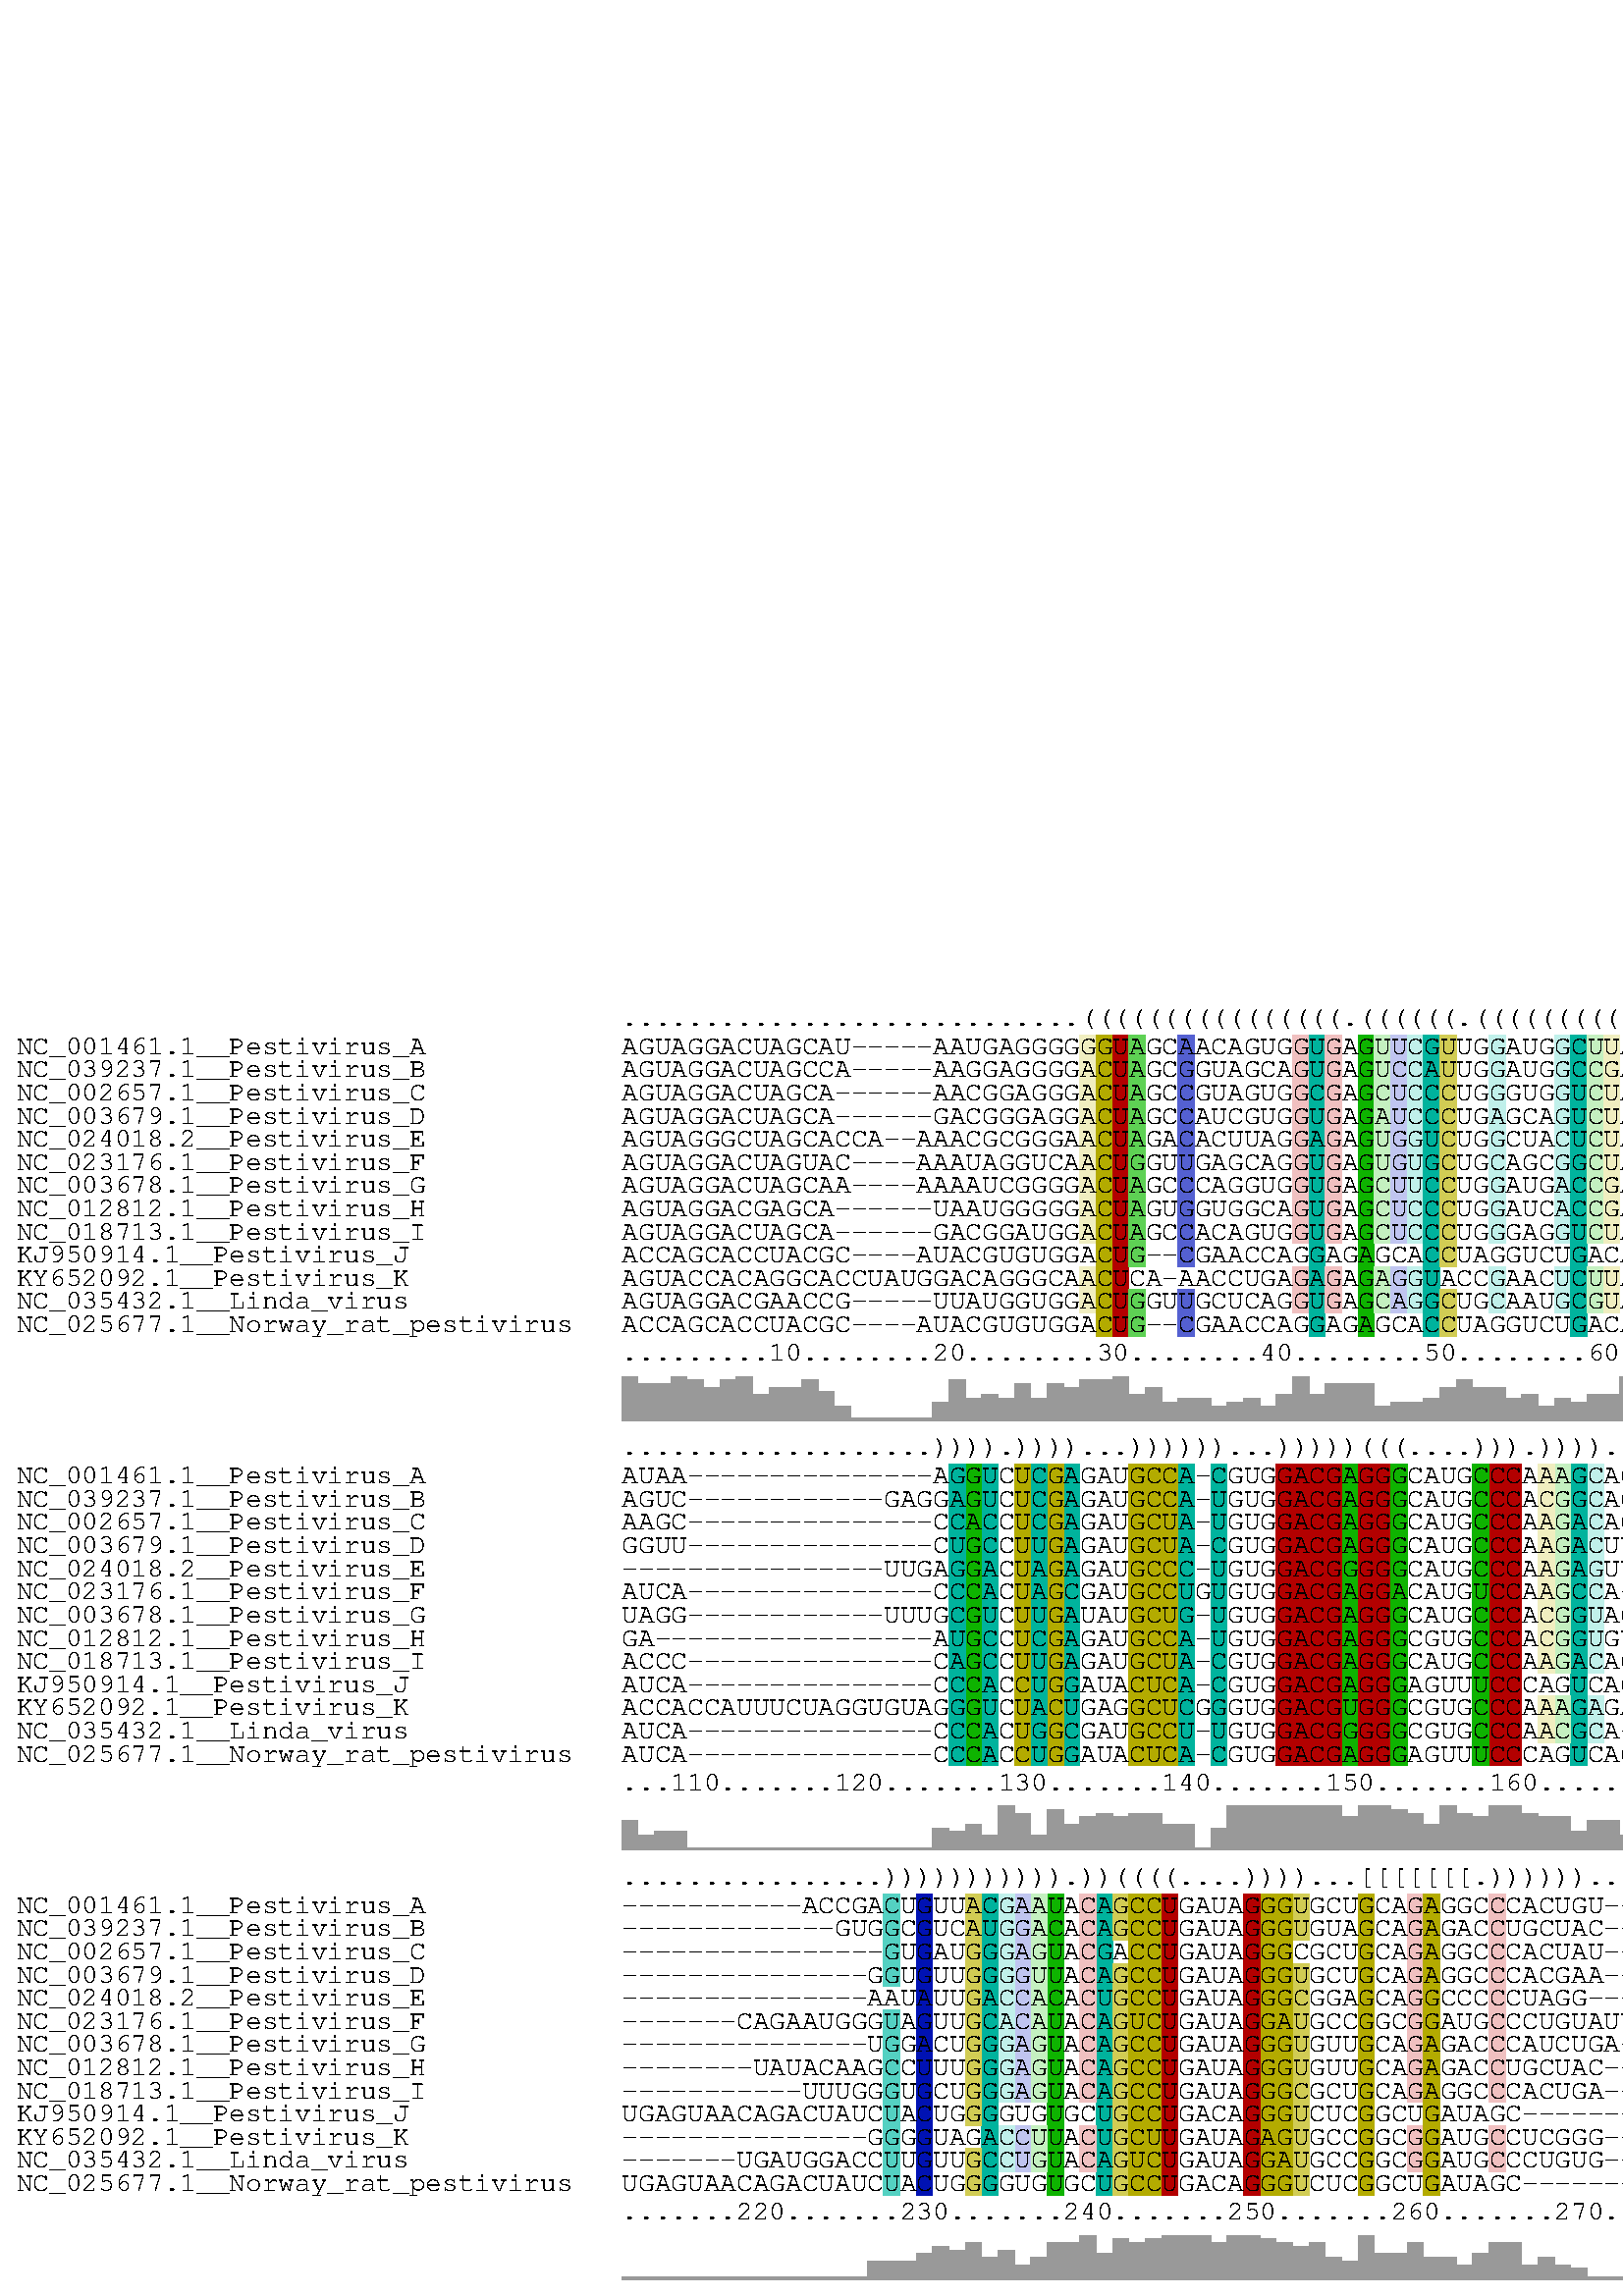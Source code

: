 %!PS-Adobe-3.0 EPSF-3.0
%%BoundingBox: 0 0 912 474
%%DocumentFonts: Helvetica
%%Pages: 1
%%EndComments

% Program options:

/ALNdict 100 dict def

ALNdict begin

%%BeginProlog

% draws Vienna RNA like colored boxes
/box { % x1 y1 x2 y2 hue saturation
  gsave
  dup 0.3 mul 1 exch sub sethsbcolor
  exch 3 index sub exch 2 index sub rectfill
  grestore
} def
% draws a box in current color
/box2 { % x1 y1 x2 y2
  exch 3 index sub exch 2 index sub rectfill
} def
/string { % (Text) x y
 6 add
 moveto
  show
} def

%%EndProlog

0 474 translate
1 -1 scale
/Courier findfont
[10 0 0 -10 0 0] makefont setfont
396.0 11.5 402.0 20.0 0.16 0.2 box
396.0 20.0 402.0 28.5 0.16 0.2 box
396.0 28.5 402.0 37.0 0.16 0.2 box
396.0 37.0 402.0 45.5 0.16 0.2 box
396.0 45.5 402.0 54.0 0.16 0.2 box
396.0 54.0 402.0 62.5 0.16 0.2 box
396.0 62.5 402.0 71.0 0.16 0.2 box
396.0 71.0 402.0 79.5 0.16 0.2 box
396.0 79.5 402.0 88.0 0.16 0.2 box
396.0 96.5 402.0 105.0 0.16 0.2 box
396.0 105.0 402.0 113.5 0.16 0.2 box
648.0 326.5 654.0 335.0 0.16 0.2 box
648.0 335.0 654.0 343.5 0.16 0.2 box
648.0 343.5 654.0 352.0 0.16 0.2 box
648.0 352.0 654.0 360.5 0.16 0.2 box
648.0 360.5 654.0 369.0 0.16 0.2 box
648.0 369.0 654.0 377.5 0.16 0.2 box
648.0 377.5 654.0 386.0 0.16 0.2 box
648.0 386.0 654.0 394.5 0.16 0.2 box
648.0 394.5 654.0 403.0 0.16 0.2 box
648.0 411.5 654.0 420.0 0.16 0.2 box
648.0 420.0 654.0 428.5 0.16 0.2 box
402.0 11.5 408.0 20.0 0.16 1 box
402.0 20.0 408.0 28.5 0.16 1 box
402.0 28.5 408.0 37.0 0.16 1 box
402.0 37.0 408.0 45.5 0.16 1 box
402.0 45.5 408.0 54.0 0.16 1 box
402.0 54.0 408.0 62.5 0.16 1 box
402.0 62.5 408.0 71.0 0.16 1 box
402.0 71.0 408.0 79.5 0.16 1 box
402.0 79.5 408.0 88.0 0.16 1 box
402.0 88.0 408.0 96.5 0.16 1 box
402.0 96.5 408.0 105.0 0.16 1 box
402.0 105.0 408.0 113.5 0.16 1 box
402.0 113.5 408.0 122.0 0.16 1 box
642.0 326.5 648.0 335.0 0.16 1 box
642.0 335.0 648.0 343.5 0.16 1 box
642.0 343.5 648.0 352.0 0.16 1 box
642.0 352.0 648.0 360.5 0.16 1 box
642.0 360.5 648.0 369.0 0.16 1 box
642.0 369.0 648.0 377.5 0.16 1 box
642.0 377.5 648.0 386.0 0.16 1 box
642.0 386.0 648.0 394.5 0.16 1 box
642.0 394.5 648.0 403.0 0.16 1 box
642.0 403.0 648.0 411.5 0.16 1 box
642.0 411.5 648.0 420.0 0.16 1 box
642.0 420.0 648.0 428.5 0.16 1 box
642.0 428.5 648.0 437.0 0.16 1 box
408.0 11.5 414.0 20.0 0.0 1 box
408.0 20.0 414.0 28.5 0.0 1 box
408.0 28.5 414.0 37.0 0.0 1 box
408.0 37.0 414.0 45.5 0.0 1 box
408.0 45.5 414.0 54.0 0.0 1 box
408.0 54.0 414.0 62.5 0.0 1 box
408.0 62.5 414.0 71.0 0.0 1 box
408.0 71.0 414.0 79.5 0.0 1 box
408.0 79.5 414.0 88.0 0.0 1 box
408.0 88.0 414.0 96.5 0.0 1 box
408.0 96.5 414.0 105.0 0.0 1 box
408.0 105.0 414.0 113.5 0.0 1 box
408.0 113.5 414.0 122.0 0.0 1 box
636.0 326.5 642.0 335.0 0.0 1 box
636.0 335.0 642.0 343.5 0.0 1 box
636.0 343.5 642.0 352.0 0.0 1 box
636.0 352.0 642.0 360.5 0.0 1 box
636.0 360.5 642.0 369.0 0.0 1 box
636.0 369.0 642.0 377.5 0.0 1 box
636.0 377.5 642.0 386.0 0.0 1 box
636.0 386.0 642.0 394.5 0.0 1 box
636.0 394.5 642.0 403.0 0.0 1 box
636.0 403.0 642.0 411.5 0.0 1 box
636.0 411.5 642.0 420.0 0.0 1 box
636.0 420.0 642.0 428.5 0.0 1 box
636.0 428.5 642.0 437.0 0.0 1 box
414.0 11.5 420.0 20.0 0.32 0.6 box
414.0 20.0 420.0 28.5 0.32 0.6 box
414.0 28.5 420.0 37.0 0.32 0.6 box
414.0 37.0 420.0 45.5 0.32 0.6 box
414.0 45.5 420.0 54.0 0.32 0.6 box
414.0 54.0 420.0 62.5 0.32 0.6 box
414.0 62.5 420.0 71.0 0.32 0.6 box
414.0 71.0 420.0 79.5 0.32 0.6 box
414.0 79.5 420.0 88.0 0.32 0.6 box
414.0 88.0 420.0 96.5 0.32 0.6 box
414.0 105.0 420.0 113.5 0.32 0.6 box
414.0 113.5 420.0 122.0 0.32 0.6 box
630.0 326.5 636.0 335.0 0.32 0.6 box
630.0 335.0 636.0 343.5 0.32 0.6 box
630.0 343.5 636.0 352.0 0.32 0.6 box
630.0 352.0 636.0 360.5 0.32 0.6 box
630.0 360.5 636.0 369.0 0.32 0.6 box
630.0 369.0 636.0 377.5 0.32 0.6 box
630.0 377.5 636.0 386.0 0.32 0.6 box
630.0 386.0 636.0 394.5 0.32 0.6 box
630.0 394.5 636.0 403.0 0.32 0.6 box
630.0 403.0 636.0 411.5 0.32 0.6 box
630.0 420.0 636.0 428.5 0.32 0.6 box
630.0 428.5 636.0 437.0 0.32 0.6 box
432.0 11.5 438.0 20.0 0.65 0.6 box
432.0 20.0 438.0 28.5 0.65 0.6 box
432.0 28.5 438.0 37.0 0.65 0.6 box
432.0 37.0 438.0 45.5 0.65 0.6 box
432.0 45.5 438.0 54.0 0.65 0.6 box
432.0 54.0 438.0 62.5 0.65 0.6 box
432.0 62.5 438.0 71.0 0.65 0.6 box
432.0 71.0 438.0 79.5 0.65 0.6 box
432.0 79.5 438.0 88.0 0.65 0.6 box
432.0 88.0 438.0 96.5 0.65 0.6 box
432.0 105.0 438.0 113.5 0.65 0.6 box
432.0 113.5 438.0 122.0 0.65 0.6 box
612.0 326.5 618.0 335.0 0.65 0.6 box
612.0 335.0 618.0 343.5 0.65 0.6 box
612.0 343.5 618.0 352.0 0.65 0.6 box
612.0 352.0 618.0 360.5 0.65 0.6 box
612.0 360.5 618.0 369.0 0.65 0.6 box
612.0 369.0 618.0 377.5 0.65 0.6 box
612.0 377.5 618.0 386.0 0.65 0.6 box
612.0 386.0 618.0 394.5 0.65 0.6 box
612.0 394.5 618.0 403.0 0.65 0.6 box
612.0 403.0 618.0 411.5 0.65 0.6 box
612.0 420.0 618.0 428.5 0.65 0.6 box
612.0 428.5 618.0 437.0 0.65 0.6 box
474.0 11.5 480.0 20.0 0.0 0.2 box
474.0 20.0 480.0 28.5 0.0 0.2 box
474.0 28.5 480.0 37.0 0.0 0.2 box
474.0 37.0 480.0 45.5 0.0 0.2 box
474.0 45.5 480.0 54.0 0.0 0.2 box
474.0 54.0 480.0 62.5 0.0 0.2 box
474.0 62.5 480.0 71.0 0.0 0.2 box
474.0 71.0 480.0 79.5 0.0 0.2 box
474.0 79.5 480.0 88.0 0.0 0.2 box
474.0 96.5 480.0 105.0 0.0 0.2 box
474.0 105.0 480.0 113.5 0.0 0.2 box
546.0 326.5 552.0 335.0 0.0 0.2 box
546.0 335.0 552.0 343.5 0.0 0.2 box
546.0 343.5 552.0 352.0 0.0 0.2 box
546.0 352.0 552.0 360.5 0.0 0.2 box
546.0 360.5 552.0 369.0 0.0 0.2 box
546.0 369.0 552.0 377.5 0.0 0.2 box
546.0 377.5 552.0 386.0 0.0 0.2 box
546.0 386.0 552.0 394.5 0.0 0.2 box
546.0 394.5 552.0 403.0 0.0 0.2 box
546.0 411.5 552.0 420.0 0.0 0.2 box
546.0 420.0 552.0 428.5 0.0 0.2 box
480.0 11.5 486.0 20.0 0.48 1 box
480.0 20.0 486.0 28.5 0.48 1 box
480.0 28.5 486.0 37.0 0.48 1 box
480.0 37.0 486.0 45.5 0.48 1 box
480.0 45.5 486.0 54.0 0.48 1 box
480.0 54.0 486.0 62.5 0.48 1 box
480.0 62.5 486.0 71.0 0.48 1 box
480.0 71.0 486.0 79.5 0.48 1 box
480.0 79.5 486.0 88.0 0.48 1 box
480.0 88.0 486.0 96.5 0.48 1 box
480.0 96.5 486.0 105.0 0.48 1 box
480.0 105.0 486.0 113.5 0.48 1 box
480.0 113.5 486.0 122.0 0.48 1 box
402.0 326.5 408.0 335.0 0.48 1 box
402.0 335.0 408.0 343.5 0.48 1 box
402.0 343.5 408.0 352.0 0.48 1 box
402.0 352.0 408.0 360.5 0.48 1 box
402.0 360.5 408.0 369.0 0.48 1 box
402.0 369.0 408.0 377.5 0.48 1 box
402.0 377.5 408.0 386.0 0.48 1 box
402.0 386.0 408.0 394.5 0.48 1 box
402.0 394.5 408.0 403.0 0.48 1 box
402.0 403.0 408.0 411.5 0.48 1 box
402.0 411.5 408.0 420.0 0.48 1 box
402.0 420.0 408.0 428.5 0.48 1 box
402.0 428.5 408.0 437.0 0.48 1 box
486.0 11.5 492.0 20.0 0.0 0.2 box
486.0 20.0 492.0 28.5 0.0 0.2 box
486.0 28.5 492.0 37.0 0.0 0.2 box
486.0 37.0 492.0 45.5 0.0 0.2 box
486.0 45.5 492.0 54.0 0.0 0.2 box
486.0 54.0 492.0 62.5 0.0 0.2 box
486.0 62.5 492.0 71.0 0.0 0.2 box
486.0 71.0 492.0 79.5 0.0 0.2 box
486.0 79.5 492.0 88.0 0.0 0.2 box
486.0 96.5 492.0 105.0 0.0 0.2 box
486.0 105.0 492.0 113.5 0.0 0.2 box
396.0 326.5 402.0 335.0 0.0 0.2 box
396.0 335.0 402.0 343.5 0.0 0.2 box
396.0 343.5 402.0 352.0 0.0 0.2 box
396.0 352.0 402.0 360.5 0.0 0.2 box
396.0 360.5 402.0 369.0 0.0 0.2 box
396.0 369.0 402.0 377.5 0.0 0.2 box
396.0 377.5 402.0 386.0 0.0 0.2 box
396.0 386.0 402.0 394.5 0.0 0.2 box
396.0 394.5 402.0 403.0 0.0 0.2 box
396.0 411.5 402.0 420.0 0.0 0.2 box
396.0 420.0 402.0 428.5 0.0 0.2 box
498.0 11.5 504.0 20.0 0.32 1 box
498.0 20.0 504.0 28.5 0.32 1 box
498.0 28.5 504.0 37.0 0.32 1 box
498.0 37.0 504.0 45.5 0.32 1 box
498.0 45.5 504.0 54.0 0.32 1 box
498.0 54.0 504.0 62.5 0.32 1 box
498.0 62.5 504.0 71.0 0.32 1 box
498.0 71.0 504.0 79.5 0.32 1 box
498.0 79.5 504.0 88.0 0.32 1 box
498.0 88.0 504.0 96.5 0.32 1 box
498.0 96.5 504.0 105.0 0.32 1 box
498.0 105.0 504.0 113.5 0.32 1 box
498.0 113.5 504.0 122.0 0.32 1 box
384.0 326.5 390.0 335.0 0.32 1 box
384.0 335.0 390.0 343.5 0.32 1 box
384.0 343.5 390.0 352.0 0.32 1 box
384.0 352.0 390.0 360.5 0.32 1 box
384.0 360.5 390.0 369.0 0.32 1 box
384.0 369.0 390.0 377.5 0.32 1 box
384.0 377.5 390.0 386.0 0.32 1 box
384.0 386.0 390.0 394.5 0.32 1 box
384.0 394.5 390.0 403.0 0.32 1 box
384.0 403.0 390.0 411.5 0.32 1 box
384.0 411.5 390.0 420.0 0.32 1 box
384.0 420.0 390.0 428.5 0.32 1 box
384.0 428.5 390.0 437.0 0.32 1 box
504.0 11.5 510.0 20.0 0.32 0.2 box
504.0 20.0 510.0 28.5 0.32 0.2 box
504.0 28.5 510.0 37.0 0.32 0.2 box
504.0 37.0 510.0 45.5 0.32 0.2 box
504.0 45.5 510.0 54.0 0.32 0.2 box
504.0 54.0 510.0 62.5 0.32 0.2 box
504.0 62.5 510.0 71.0 0.32 0.2 box
504.0 71.0 510.0 79.5 0.32 0.2 box
504.0 79.5 510.0 88.0 0.32 0.2 box
504.0 96.5 510.0 105.0 0.32 0.2 box
504.0 105.0 510.0 113.5 0.32 0.2 box
378.0 326.5 384.0 335.0 0.32 0.2 box
378.0 335.0 384.0 343.5 0.32 0.2 box
378.0 343.5 384.0 352.0 0.32 0.2 box
378.0 352.0 384.0 360.5 0.32 0.2 box
378.0 360.5 384.0 369.0 0.32 0.2 box
378.0 369.0 384.0 377.5 0.32 0.2 box
378.0 377.5 384.0 386.0 0.32 0.2 box
378.0 386.0 384.0 394.5 0.32 0.2 box
378.0 394.5 384.0 403.0 0.32 0.2 box
378.0 411.5 384.0 420.0 0.32 0.2 box
378.0 420.0 384.0 428.5 0.32 0.2 box
510.0 11.5 516.0 20.0 0.65 0.2 box
510.0 20.0 516.0 28.5 0.65 0.2 box
510.0 28.5 516.0 37.0 0.65 0.2 box
510.0 37.0 516.0 45.5 0.65 0.2 box
510.0 45.5 516.0 54.0 0.65 0.2 box
510.0 54.0 516.0 62.5 0.65 0.2 box
510.0 62.5 516.0 71.0 0.65 0.2 box
510.0 71.0 516.0 79.5 0.65 0.2 box
510.0 79.5 516.0 88.0 0.65 0.2 box
510.0 96.5 516.0 105.0 0.65 0.2 box
510.0 105.0 516.0 113.5 0.65 0.2 box
372.0 326.5 378.0 335.0 0.65 0.2 box
372.0 335.0 378.0 343.5 0.65 0.2 box
372.0 343.5 378.0 352.0 0.65 0.2 box
372.0 352.0 378.0 360.5 0.65 0.2 box
372.0 360.5 378.0 369.0 0.65 0.2 box
372.0 369.0 378.0 377.5 0.65 0.2 box
372.0 377.5 378.0 386.0 0.65 0.2 box
372.0 386.0 378.0 394.5 0.65 0.2 box
372.0 394.5 378.0 403.0 0.65 0.2 box
372.0 411.5 378.0 420.0 0.65 0.2 box
372.0 420.0 378.0 428.5 0.65 0.2 box
516.0 11.5 522.0 20.0 0.48 0.2 box
516.0 20.0 522.0 28.5 0.48 0.2 box
516.0 28.5 522.0 37.0 0.48 0.2 box
516.0 37.0 522.0 45.5 0.48 0.2 box
516.0 45.5 522.0 54.0 0.48 0.2 box
516.0 54.0 522.0 62.5 0.48 0.2 box
516.0 62.5 522.0 71.0 0.48 0.2 box
516.0 71.0 522.0 79.5 0.48 0.2 box
516.0 79.5 522.0 88.0 0.48 0.2 box
516.0 96.5 522.0 105.0 0.48 0.2 box
516.0 105.0 522.0 113.5 0.48 0.2 box
366.0 326.5 372.0 335.0 0.48 0.2 box
366.0 335.0 372.0 343.5 0.48 0.2 box
366.0 343.5 372.0 352.0 0.48 0.2 box
366.0 352.0 372.0 360.5 0.48 0.2 box
366.0 360.5 372.0 369.0 0.48 0.2 box
366.0 369.0 372.0 377.5 0.48 0.2 box
366.0 377.5 372.0 386.0 0.48 0.2 box
366.0 386.0 372.0 394.5 0.48 0.2 box
366.0 394.5 372.0 403.0 0.48 0.2 box
366.0 411.5 372.0 420.0 0.48 0.2 box
366.0 420.0 372.0 428.5 0.48 0.2 box
522.0 11.5 528.0 20.0 0.48 1 box
522.0 20.0 528.0 28.5 0.48 1 box
522.0 28.5 528.0 37.0 0.48 1 box
522.0 37.0 528.0 45.5 0.48 1 box
522.0 45.5 528.0 54.0 0.48 1 box
522.0 54.0 528.0 62.5 0.48 1 box
522.0 62.5 528.0 71.0 0.48 1 box
522.0 71.0 528.0 79.5 0.48 1 box
522.0 79.5 528.0 88.0 0.48 1 box
522.0 88.0 528.0 96.5 0.48 1 box
522.0 96.5 528.0 105.0 0.48 1 box
522.0 105.0 528.0 113.5 0.48 1 box
522.0 113.5 528.0 122.0 0.48 1 box
360.0 326.5 366.0 335.0 0.48 1 box
360.0 335.0 366.0 343.5 0.48 1 box
360.0 343.5 366.0 352.0 0.48 1 box
360.0 352.0 366.0 360.5 0.48 1 box
360.0 360.5 366.0 369.0 0.48 1 box
360.0 369.0 366.0 377.5 0.48 1 box
360.0 377.5 366.0 386.0 0.48 1 box
360.0 386.0 366.0 394.5 0.48 1 box
360.0 394.5 366.0 403.0 0.48 1 box
360.0 403.0 366.0 411.5 0.48 1 box
360.0 411.5 366.0 420.0 0.48 1 box
360.0 420.0 366.0 428.5 0.48 1 box
360.0 428.5 366.0 437.0 0.48 1 box
528.0 11.5 534.0 20.0 0.16 0.6 box
528.0 20.0 534.0 28.5 0.16 0.6 box
528.0 28.5 534.0 37.0 0.16 0.6 box
528.0 37.0 534.0 45.5 0.16 0.6 box
528.0 45.5 534.0 54.0 0.16 0.6 box
528.0 54.0 534.0 62.5 0.16 0.6 box
528.0 62.5 534.0 71.0 0.16 0.6 box
528.0 71.0 534.0 79.5 0.16 0.6 box
528.0 79.5 534.0 88.0 0.16 0.6 box
528.0 88.0 534.0 96.5 0.16 0.6 box
528.0 105.0 534.0 113.5 0.16 0.6 box
528.0 113.5 534.0 122.0 0.16 0.6 box
354.0 326.5 360.0 335.0 0.16 0.6 box
354.0 335.0 360.0 343.5 0.16 0.6 box
354.0 343.5 360.0 352.0 0.16 0.6 box
354.0 352.0 360.0 360.5 0.16 0.6 box
354.0 360.5 360.0 369.0 0.16 0.6 box
354.0 369.0 360.0 377.5 0.16 0.6 box
354.0 377.5 360.0 386.0 0.16 0.6 box
354.0 386.0 360.0 394.5 0.16 0.6 box
354.0 394.5 360.0 403.0 0.16 0.6 box
354.0 403.0 360.0 411.5 0.16 0.6 box
354.0 420.0 360.0 428.5 0.16 0.6 box
354.0 428.5 360.0 437.0 0.16 0.6 box
546.0 11.5 552.0 20.0 0.48 0.2 box
546.0 20.0 552.0 28.5 0.48 0.2 box
546.0 28.5 552.0 37.0 0.48 0.2 box
546.0 37.0 552.0 45.5 0.48 0.2 box
546.0 45.5 552.0 54.0 0.48 0.2 box
546.0 54.0 552.0 62.5 0.48 0.2 box
546.0 62.5 552.0 71.0 0.48 0.2 box
546.0 71.0 552.0 79.5 0.48 0.2 box
546.0 79.5 552.0 88.0 0.48 0.2 box
546.0 96.5 552.0 105.0 0.48 0.2 box
546.0 105.0 552.0 113.5 0.48 0.2 box
612.0 169.0 618.0 177.5 0.48 0.2 box
612.0 177.5 618.0 186.0 0.48 0.2 box
612.0 186.0 618.0 194.5 0.48 0.2 box
612.0 194.5 618.0 203.0 0.48 0.2 box
612.0 203.0 618.0 211.5 0.48 0.2 box
612.0 211.5 618.0 220.0 0.48 0.2 box
612.0 220.0 618.0 228.5 0.48 0.2 box
612.0 228.5 618.0 237.0 0.48 0.2 box
612.0 237.0 618.0 245.5 0.48 0.2 box
612.0 254.0 618.0 262.5 0.48 0.2 box
612.0 262.5 618.0 271.0 0.48 0.2 box
570.0 11.5 576.0 20.0 0.48 0.2 box
570.0 20.0 576.0 28.5 0.48 0.2 box
570.0 28.5 576.0 37.0 0.48 0.2 box
570.0 37.0 576.0 45.5 0.48 0.2 box
570.0 45.5 576.0 54.0 0.48 0.2 box
570.0 54.0 576.0 62.5 0.48 0.2 box
570.0 62.5 576.0 71.0 0.48 0.2 box
570.0 71.0 576.0 79.5 0.48 0.2 box
570.0 79.5 576.0 88.0 0.48 0.2 box
570.0 96.5 576.0 105.0 0.48 0.2 box
570.0 105.0 576.0 113.5 0.48 0.2 box
582.0 169.0 588.0 177.5 0.48 0.2 box
582.0 177.5 588.0 186.0 0.48 0.2 box
582.0 186.0 588.0 194.5 0.48 0.2 box
582.0 194.5 588.0 203.0 0.48 0.2 box
582.0 203.0 588.0 211.5 0.48 0.2 box
582.0 211.5 588.0 220.0 0.48 0.2 box
582.0 220.0 588.0 228.5 0.48 0.2 box
582.0 228.5 588.0 237.0 0.48 0.2 box
582.0 237.0 588.0 245.5 0.48 0.2 box
582.0 254.0 588.0 262.5 0.48 0.2 box
582.0 262.5 588.0 271.0 0.48 0.2 box
576.0 11.5 582.0 20.0 0.48 1 box
576.0 20.0 582.0 28.5 0.48 1 box
576.0 28.5 582.0 37.0 0.48 1 box
576.0 37.0 582.0 45.5 0.48 1 box
576.0 45.5 582.0 54.0 0.48 1 box
576.0 54.0 582.0 62.5 0.48 1 box
576.0 62.5 582.0 71.0 0.48 1 box
576.0 71.0 582.0 79.5 0.48 1 box
576.0 79.5 582.0 88.0 0.48 1 box
576.0 88.0 582.0 96.5 0.48 1 box
576.0 96.5 582.0 105.0 0.48 1 box
576.0 105.0 582.0 113.5 0.48 1 box
576.0 113.5 582.0 122.0 0.48 1 box
576.0 169.0 582.0 177.5 0.48 1 box
576.0 177.5 582.0 186.0 0.48 1 box
576.0 186.0 582.0 194.5 0.48 1 box
576.0 194.5 582.0 203.0 0.48 1 box
576.0 203.0 582.0 211.5 0.48 1 box
576.0 211.5 582.0 220.0 0.48 1 box
576.0 220.0 582.0 228.5 0.48 1 box
576.0 228.5 582.0 237.0 0.48 1 box
576.0 237.0 582.0 245.5 0.48 1 box
576.0 245.5 582.0 254.0 0.48 1 box
576.0 254.0 582.0 262.5 0.48 1 box
576.0 262.5 582.0 271.0 0.48 1 box
576.0 271.0 582.0 279.5 0.48 1 box
582.0 11.5 588.0 20.0 0.32 0.2 box
582.0 20.0 588.0 28.5 0.32 0.2 box
582.0 28.5 588.0 37.0 0.32 0.2 box
582.0 37.0 588.0 45.5 0.32 0.2 box
582.0 45.5 588.0 54.0 0.32 0.2 box
582.0 54.0 588.0 62.5 0.32 0.2 box
582.0 62.5 588.0 71.0 0.32 0.2 box
582.0 71.0 588.0 79.5 0.32 0.2 box
582.0 79.5 588.0 88.0 0.32 0.2 box
582.0 96.5 588.0 105.0 0.32 0.2 box
582.0 105.0 588.0 113.5 0.32 0.2 box
570.0 169.0 576.0 177.5 0.32 0.2 box
570.0 177.5 576.0 186.0 0.32 0.2 box
570.0 186.0 576.0 194.5 0.32 0.2 box
570.0 194.5 576.0 203.0 0.32 0.2 box
570.0 203.0 576.0 211.5 0.32 0.2 box
570.0 211.5 576.0 220.0 0.32 0.2 box
570.0 220.0 576.0 228.5 0.32 0.2 box
570.0 228.5 576.0 237.0 0.32 0.2 box
570.0 237.0 576.0 245.5 0.32 0.2 box
570.0 254.0 576.0 262.5 0.32 0.2 box
570.0 262.5 576.0 271.0 0.32 0.2 box
588.0 11.5 594.0 20.0 0.16 0.2 box
588.0 20.0 594.0 28.5 0.16 0.2 box
588.0 28.5 594.0 37.0 0.16 0.2 box
588.0 37.0 594.0 45.5 0.16 0.2 box
588.0 45.5 594.0 54.0 0.16 0.2 box
588.0 54.0 594.0 62.5 0.16 0.2 box
588.0 62.5 594.0 71.0 0.16 0.2 box
588.0 71.0 594.0 79.5 0.16 0.2 box
588.0 79.5 594.0 88.0 0.16 0.2 box
588.0 96.5 594.0 105.0 0.16 0.2 box
588.0 105.0 594.0 113.5 0.16 0.2 box
564.0 169.0 570.0 177.5 0.16 0.2 box
564.0 177.5 570.0 186.0 0.16 0.2 box
564.0 186.0 570.0 194.5 0.16 0.2 box
564.0 194.5 570.0 203.0 0.16 0.2 box
564.0 203.0 570.0 211.5 0.16 0.2 box
564.0 211.5 570.0 220.0 0.16 0.2 box
564.0 220.0 570.0 228.5 0.16 0.2 box
564.0 228.5 570.0 237.0 0.16 0.2 box
564.0 237.0 570.0 245.5 0.16 0.2 box
564.0 254.0 570.0 262.5 0.16 0.2 box
564.0 262.5 570.0 271.0 0.16 0.2 box
606.0 11.5 612.0 20.0 0.48 1 box
606.0 20.0 612.0 28.5 0.48 1 box
606.0 28.5 612.0 37.0 0.48 1 box
606.0 37.0 612.0 45.5 0.48 1 box
606.0 45.5 612.0 54.0 0.48 1 box
606.0 54.0 612.0 62.5 0.48 1 box
606.0 62.5 612.0 71.0 0.48 1 box
606.0 71.0 612.0 79.5 0.48 1 box
606.0 79.5 612.0 88.0 0.48 1 box
606.0 88.0 612.0 96.5 0.48 1 box
606.0 96.5 612.0 105.0 0.48 1 box
606.0 105.0 612.0 113.5 0.48 1 box
606.0 113.5 612.0 122.0 0.48 1 box
696.0 11.5 702.0 20.0 0.48 1 box
696.0 20.0 702.0 28.5 0.48 1 box
696.0 28.5 702.0 37.0 0.48 1 box
696.0 37.0 702.0 45.5 0.48 1 box
696.0 45.5 702.0 54.0 0.48 1 box
696.0 54.0 702.0 62.5 0.48 1 box
696.0 62.5 702.0 71.0 0.48 1 box
696.0 71.0 702.0 79.5 0.48 1 box
696.0 79.5 702.0 88.0 0.48 1 box
696.0 88.0 702.0 96.5 0.48 1 box
696.0 96.5 702.0 105.0 0.48 1 box
696.0 105.0 702.0 113.5 0.48 1 box
696.0 113.5 702.0 122.0 0.48 1 box
612.0 11.5 618.0 20.0 0.48 1 box
612.0 20.0 618.0 28.5 0.48 1 box
612.0 28.5 618.0 37.0 0.48 1 box
612.0 37.0 618.0 45.5 0.48 1 box
612.0 45.5 618.0 54.0 0.48 1 box
612.0 54.0 618.0 62.5 0.48 1 box
612.0 62.5 618.0 71.0 0.48 1 box
612.0 71.0 618.0 79.5 0.48 1 box
612.0 79.5 618.0 88.0 0.48 1 box
612.0 88.0 618.0 96.5 0.48 1 box
612.0 96.5 618.0 105.0 0.48 1 box
612.0 105.0 618.0 113.5 0.48 1 box
612.0 113.5 618.0 122.0 0.48 1 box
690.0 11.5 696.0 20.0 0.48 1 box
690.0 20.0 696.0 28.5 0.48 1 box
690.0 28.5 696.0 37.0 0.48 1 box
690.0 37.0 696.0 45.5 0.48 1 box
690.0 45.5 696.0 54.0 0.48 1 box
690.0 54.0 696.0 62.5 0.48 1 box
690.0 62.5 696.0 71.0 0.48 1 box
690.0 71.0 696.0 79.5 0.48 1 box
690.0 79.5 696.0 88.0 0.48 1 box
690.0 88.0 696.0 96.5 0.48 1 box
690.0 96.5 696.0 105.0 0.48 1 box
690.0 105.0 696.0 113.5 0.48 1 box
690.0 113.5 696.0 122.0 0.48 1 box
618.0 11.5 624.0 20.0 0.32 1 box
618.0 20.0 624.0 28.5 0.32 1 box
618.0 28.5 624.0 37.0 0.32 1 box
618.0 37.0 624.0 45.5 0.32 1 box
618.0 45.5 624.0 54.0 0.32 1 box
618.0 54.0 624.0 62.5 0.32 1 box
618.0 62.5 624.0 71.0 0.32 1 box
618.0 71.0 624.0 79.5 0.32 1 box
618.0 79.5 624.0 88.0 0.32 1 box
618.0 88.0 624.0 96.5 0.32 1 box
618.0 96.5 624.0 105.0 0.32 1 box
618.0 105.0 624.0 113.5 0.32 1 box
618.0 113.5 624.0 122.0 0.32 1 box
684.0 11.5 690.0 20.0 0.32 1 box
684.0 20.0 690.0 28.5 0.32 1 box
684.0 28.5 690.0 37.0 0.32 1 box
684.0 37.0 690.0 45.5 0.32 1 box
684.0 45.5 690.0 54.0 0.32 1 box
684.0 54.0 690.0 62.5 0.32 1 box
684.0 62.5 690.0 71.0 0.32 1 box
684.0 71.0 690.0 79.5 0.32 1 box
684.0 79.5 690.0 88.0 0.32 1 box
684.0 88.0 690.0 96.5 0.32 1 box
684.0 96.5 690.0 105.0 0.32 1 box
684.0 105.0 690.0 113.5 0.32 1 box
684.0 113.5 690.0 122.0 0.32 1 box
624.0 11.5 630.0 20.0 0.16 1 box
624.0 20.0 630.0 28.5 0.16 1 box
624.0 28.5 630.0 37.0 0.16 1 box
624.0 37.0 630.0 45.5 0.16 1 box
624.0 45.5 630.0 54.0 0.16 1 box
624.0 54.0 630.0 62.5 0.16 1 box
624.0 62.5 630.0 71.0 0.16 1 box
624.0 71.0 630.0 79.5 0.16 1 box
624.0 79.5 630.0 88.0 0.16 1 box
624.0 88.0 630.0 96.5 0.16 1 box
624.0 96.5 630.0 105.0 0.16 1 box
624.0 105.0 630.0 113.5 0.16 1 box
624.0 113.5 630.0 122.0 0.16 1 box
678.0 11.5 684.0 20.0 0.16 1 box
678.0 20.0 684.0 28.5 0.16 1 box
678.0 28.5 684.0 37.0 0.16 1 box
678.0 37.0 684.0 45.5 0.16 1 box
678.0 45.5 684.0 54.0 0.16 1 box
678.0 54.0 684.0 62.5 0.16 1 box
678.0 62.5 684.0 71.0 0.16 1 box
678.0 71.0 684.0 79.5 0.16 1 box
678.0 79.5 684.0 88.0 0.16 1 box
678.0 88.0 684.0 96.5 0.16 1 box
678.0 96.5 684.0 105.0 0.16 1 box
678.0 105.0 684.0 113.5 0.16 1 box
678.0 113.5 684.0 122.0 0.16 1 box
630.0 11.5 636.0 20.0 0.16 1 box
630.0 20.0 636.0 28.5 0.16 1 box
630.0 28.5 636.0 37.0 0.16 1 box
630.0 37.0 636.0 45.5 0.16 1 box
630.0 45.5 636.0 54.0 0.16 1 box
630.0 54.0 636.0 62.5 0.16 1 box
630.0 62.5 636.0 71.0 0.16 1 box
630.0 71.0 636.0 79.5 0.16 1 box
630.0 79.5 636.0 88.0 0.16 1 box
630.0 88.0 636.0 96.5 0.16 1 box
630.0 96.5 636.0 105.0 0.16 1 box
630.0 105.0 636.0 113.5 0.16 1 box
630.0 113.5 636.0 122.0 0.16 1 box
672.0 11.5 678.0 20.0 0.16 1 box
672.0 20.0 678.0 28.5 0.16 1 box
672.0 28.5 678.0 37.0 0.16 1 box
672.0 37.0 678.0 45.5 0.16 1 box
672.0 45.5 678.0 54.0 0.16 1 box
672.0 54.0 678.0 62.5 0.16 1 box
672.0 62.5 678.0 71.0 0.16 1 box
672.0 71.0 678.0 79.5 0.16 1 box
672.0 79.5 678.0 88.0 0.16 1 box
672.0 88.0 678.0 96.5 0.16 1 box
672.0 96.5 678.0 105.0 0.16 1 box
672.0 105.0 678.0 113.5 0.16 1 box
672.0 113.5 678.0 122.0 0.16 1 box
636.0 11.5 642.0 20.0 0.0 1 box
636.0 20.0 642.0 28.5 0.0 1 box
636.0 28.5 642.0 37.0 0.0 1 box
636.0 37.0 642.0 45.5 0.0 1 box
636.0 45.5 642.0 54.0 0.0 1 box
636.0 54.0 642.0 62.5 0.0 1 box
636.0 62.5 642.0 71.0 0.0 1 box
636.0 71.0 642.0 79.5 0.0 1 box
636.0 79.5 642.0 88.0 0.0 1 box
636.0 88.0 642.0 96.5 0.0 1 box
636.0 96.5 642.0 105.0 0.0 1 box
636.0 105.0 642.0 113.5 0.0 1 box
636.0 113.5 642.0 122.0 0.0 1 box
666.0 11.5 672.0 20.0 0.0 1 box
666.0 20.0 672.0 28.5 0.0 1 box
666.0 28.5 672.0 37.0 0.0 1 box
666.0 37.0 672.0 45.5 0.0 1 box
666.0 45.5 672.0 54.0 0.0 1 box
666.0 54.0 672.0 62.5 0.0 1 box
666.0 62.5 672.0 71.0 0.0 1 box
666.0 71.0 672.0 79.5 0.0 1 box
666.0 79.5 672.0 88.0 0.0 1 box
666.0 88.0 672.0 96.5 0.0 1 box
666.0 96.5 672.0 105.0 0.0 1 box
666.0 105.0 672.0 113.5 0.0 1 box
666.0 113.5 672.0 122.0 0.0 1 box
714.0 11.5 720.0 20.0 0.32 1 box
714.0 20.0 720.0 28.5 0.32 1 box
714.0 28.5 720.0 37.0 0.32 1 box
714.0 37.0 720.0 45.5 0.32 1 box
714.0 45.5 720.0 54.0 0.32 1 box
714.0 54.0 720.0 62.5 0.32 1 box
714.0 62.5 720.0 71.0 0.32 1 box
714.0 71.0 720.0 79.5 0.32 1 box
714.0 79.5 720.0 88.0 0.32 1 box
714.0 88.0 720.0 96.5 0.32 1 box
714.0 96.5 720.0 105.0 0.32 1 box
714.0 105.0 720.0 113.5 0.32 1 box
714.0 113.5 720.0 122.0 0.32 1 box
492.0 169.0 498.0 177.5 0.32 1 box
492.0 177.5 498.0 186.0 0.32 1 box
492.0 186.0 498.0 194.5 0.32 1 box
492.0 194.5 498.0 203.0 0.32 1 box
492.0 203.0 498.0 211.5 0.32 1 box
492.0 211.5 498.0 220.0 0.32 1 box
492.0 220.0 498.0 228.5 0.32 1 box
492.0 228.5 498.0 237.0 0.32 1 box
492.0 237.0 498.0 245.5 0.32 1 box
492.0 245.5 498.0 254.0 0.32 1 box
492.0 254.0 498.0 262.5 0.32 1 box
492.0 262.5 498.0 271.0 0.32 1 box
492.0 271.0 498.0 279.5 0.32 1 box
720.0 11.5 726.0 20.0 0.0 1 box
720.0 20.0 726.0 28.5 0.0 1 box
720.0 28.5 726.0 37.0 0.0 1 box
720.0 37.0 726.0 45.5 0.0 1 box
720.0 45.5 726.0 54.0 0.0 1 box
720.0 54.0 726.0 62.5 0.0 1 box
720.0 62.5 726.0 71.0 0.0 1 box
720.0 71.0 726.0 79.5 0.0 1 box
720.0 79.5 726.0 88.0 0.0 1 box
720.0 88.0 726.0 96.5 0.0 1 box
720.0 96.5 726.0 105.0 0.0 1 box
720.0 105.0 726.0 113.5 0.0 1 box
720.0 113.5 726.0 122.0 0.0 1 box
486.0 169.0 492.0 177.5 0.0 1 box
486.0 177.5 492.0 186.0 0.0 1 box
486.0 186.0 492.0 194.5 0.0 1 box
486.0 194.5 492.0 203.0 0.0 1 box
486.0 203.0 492.0 211.5 0.0 1 box
486.0 211.5 492.0 220.0 0.0 1 box
486.0 220.0 492.0 228.5 0.0 1 box
486.0 228.5 492.0 237.0 0.0 1 box
486.0 237.0 492.0 245.5 0.0 1 box
486.0 245.5 492.0 254.0 0.0 1 box
486.0 254.0 492.0 262.5 0.0 1 box
486.0 262.5 492.0 271.0 0.0 1 box
486.0 271.0 492.0 279.5 0.0 1 box
726.0 11.5 732.0 20.0 0.0 1 box
726.0 20.0 732.0 28.5 0.0 1 box
726.0 28.5 732.0 37.0 0.0 1 box
726.0 37.0 732.0 45.5 0.0 1 box
726.0 45.5 732.0 54.0 0.0 1 box
726.0 54.0 732.0 62.5 0.0 1 box
726.0 62.5 732.0 71.0 0.0 1 box
726.0 71.0 732.0 79.5 0.0 1 box
726.0 79.5 732.0 88.0 0.0 1 box
726.0 88.0 732.0 96.5 0.0 1 box
726.0 96.5 732.0 105.0 0.0 1 box
726.0 105.0 732.0 113.5 0.0 1 box
726.0 113.5 732.0 122.0 0.0 1 box
480.0 169.0 486.0 177.5 0.0 1 box
480.0 177.5 486.0 186.0 0.0 1 box
480.0 186.0 486.0 194.5 0.0 1 box
480.0 194.5 486.0 203.0 0.0 1 box
480.0 203.0 486.0 211.5 0.0 1 box
480.0 211.5 486.0 220.0 0.0 1 box
480.0 220.0 486.0 228.5 0.0 1 box
480.0 228.5 486.0 237.0 0.0 1 box
480.0 237.0 486.0 245.5 0.0 1 box
480.0 245.5 486.0 254.0 0.0 1 box
480.0 254.0 486.0 262.5 0.0 1 box
480.0 262.5 486.0 271.0 0.0 1 box
480.0 271.0 486.0 279.5 0.0 1 box
732.0 11.5 738.0 20.0 0.0 1 box
732.0 20.0 738.0 28.5 0.0 1 box
732.0 28.5 738.0 37.0 0.0 1 box
732.0 37.0 738.0 45.5 0.0 1 box
732.0 45.5 738.0 54.0 0.0 1 box
732.0 54.0 738.0 62.5 0.0 1 box
732.0 62.5 738.0 71.0 0.0 1 box
732.0 71.0 738.0 79.5 0.0 1 box
732.0 79.5 738.0 88.0 0.0 1 box
732.0 88.0 738.0 96.5 0.0 1 box
732.0 96.5 738.0 105.0 0.0 1 box
732.0 105.0 738.0 113.5 0.0 1 box
732.0 113.5 738.0 122.0 0.0 1 box
474.0 169.0 480.0 177.5 0.0 1 box
474.0 177.5 480.0 186.0 0.0 1 box
474.0 186.0 480.0 194.5 0.0 1 box
474.0 194.5 480.0 203.0 0.0 1 box
474.0 203.0 480.0 211.5 0.0 1 box
474.0 211.5 480.0 220.0 0.0 1 box
474.0 220.0 480.0 228.5 0.0 1 box
474.0 228.5 480.0 237.0 0.0 1 box
474.0 237.0 480.0 245.5 0.0 1 box
474.0 245.5 480.0 254.0 0.0 1 box
474.0 254.0 480.0 262.5 0.0 1 box
474.0 262.5 480.0 271.0 0.0 1 box
474.0 271.0 480.0 279.5 0.0 1 box
738.0 11.5 744.0 20.0 0.0 1 box
738.0 20.0 744.0 28.5 0.0 1 box
738.0 28.5 744.0 37.0 0.0 1 box
738.0 37.0 744.0 45.5 0.0 1 box
738.0 45.5 744.0 54.0 0.0 1 box
738.0 54.0 744.0 62.5 0.0 1 box
738.0 62.5 744.0 71.0 0.0 1 box
738.0 71.0 744.0 79.5 0.0 1 box
738.0 79.5 744.0 88.0 0.0 1 box
738.0 88.0 744.0 96.5 0.0 1 box
738.0 96.5 744.0 105.0 0.0 1 box
738.0 105.0 744.0 113.5 0.0 1 box
738.0 113.5 744.0 122.0 0.0 1 box
468.0 169.0 474.0 177.5 0.0 1 box
468.0 177.5 474.0 186.0 0.0 1 box
468.0 186.0 474.0 194.5 0.0 1 box
468.0 194.5 474.0 203.0 0.0 1 box
468.0 203.0 474.0 211.5 0.0 1 box
468.0 211.5 474.0 220.0 0.0 1 box
468.0 220.0 474.0 228.5 0.0 1 box
468.0 228.5 474.0 237.0 0.0 1 box
468.0 237.0 474.0 245.5 0.0 1 box
468.0 245.5 474.0 254.0 0.0 1 box
468.0 254.0 474.0 262.5 0.0 1 box
468.0 262.5 474.0 271.0 0.0 1 box
468.0 271.0 474.0 279.5 0.0 1 box
750.0 11.5 756.0 20.0 0.48 1 box
750.0 20.0 756.0 28.5 0.48 1 box
750.0 28.5 756.0 37.0 0.48 1 box
750.0 37.0 756.0 45.5 0.48 1 box
750.0 45.5 756.0 54.0 0.48 1 box
750.0 54.0 756.0 62.5 0.48 1 box
750.0 62.5 756.0 71.0 0.48 1 box
750.0 71.0 756.0 79.5 0.48 1 box
750.0 79.5 756.0 88.0 0.48 1 box
750.0 88.0 756.0 96.5 0.48 1 box
750.0 96.5 756.0 105.0 0.48 1 box
750.0 105.0 756.0 113.5 0.48 1 box
750.0 113.5 756.0 122.0 0.48 1 box
444.0 169.0 450.0 177.5 0.48 1 box
444.0 177.5 450.0 186.0 0.48 1 box
444.0 186.0 450.0 194.5 0.48 1 box
444.0 194.5 450.0 203.0 0.48 1 box
444.0 203.0 450.0 211.5 0.48 1 box
444.0 211.5 450.0 220.0 0.48 1 box
444.0 220.0 450.0 228.5 0.48 1 box
444.0 228.5 450.0 237.0 0.48 1 box
444.0 237.0 450.0 245.5 0.48 1 box
444.0 245.5 450.0 254.0 0.48 1 box
444.0 254.0 450.0 262.5 0.48 1 box
444.0 262.5 450.0 271.0 0.48 1 box
444.0 271.0 450.0 279.5 0.48 1 box
762.0 11.5 768.0 20.0 0.48 1 box
762.0 20.0 768.0 28.5 0.48 1 box
762.0 28.5 768.0 37.0 0.48 1 box
762.0 37.0 768.0 45.5 0.48 1 box
762.0 45.5 768.0 54.0 0.48 1 box
762.0 54.0 768.0 62.5 0.48 1 box
762.0 62.5 768.0 71.0 0.48 1 box
762.0 71.0 768.0 79.5 0.48 1 box
762.0 79.5 768.0 88.0 0.48 1 box
762.0 88.0 768.0 96.5 0.48 1 box
762.0 96.5 768.0 105.0 0.48 1 box
762.0 105.0 768.0 113.5 0.48 1 box
762.0 113.5 768.0 122.0 0.48 1 box
432.0 169.0 438.0 177.5 0.48 1 box
432.0 177.5 438.0 186.0 0.48 1 box
432.0 186.0 438.0 194.5 0.48 1 box
432.0 194.5 438.0 203.0 0.48 1 box
432.0 203.0 438.0 211.5 0.48 1 box
432.0 211.5 438.0 220.0 0.48 1 box
432.0 220.0 438.0 228.5 0.48 1 box
432.0 228.5 438.0 237.0 0.48 1 box
432.0 237.0 438.0 245.5 0.48 1 box
432.0 245.5 438.0 254.0 0.48 1 box
432.0 254.0 438.0 262.5 0.48 1 box
432.0 262.5 438.0 271.0 0.48 1 box
432.0 271.0 438.0 279.5 0.48 1 box
768.0 11.5 774.0 20.0 0.16 1 box
768.0 20.0 774.0 28.5 0.16 1 box
768.0 28.5 774.0 37.0 0.16 1 box
768.0 37.0 774.0 45.5 0.16 1 box
768.0 45.5 774.0 54.0 0.16 1 box
768.0 54.0 774.0 62.5 0.16 1 box
768.0 62.5 774.0 71.0 0.16 1 box
768.0 71.0 774.0 79.5 0.16 1 box
768.0 79.5 774.0 88.0 0.16 1 box
768.0 88.0 774.0 96.5 0.16 1 box
768.0 96.5 774.0 105.0 0.16 1 box
768.0 105.0 774.0 113.5 0.16 1 box
768.0 113.5 774.0 122.0 0.16 1 box
426.0 169.0 432.0 177.5 0.16 1 box
426.0 177.5 432.0 186.0 0.16 1 box
426.0 186.0 432.0 194.5 0.16 1 box
426.0 194.5 432.0 203.0 0.16 1 box
426.0 203.0 432.0 211.5 0.16 1 box
426.0 211.5 432.0 220.0 0.16 1 box
426.0 220.0 432.0 228.5 0.16 1 box
426.0 228.5 432.0 237.0 0.16 1 box
426.0 237.0 432.0 245.5 0.16 1 box
426.0 245.5 432.0 254.0 0.16 1 box
426.0 254.0 432.0 262.5 0.16 1 box
426.0 262.5 432.0 271.0 0.16 1 box
426.0 271.0 432.0 279.5 0.16 1 box
774.0 11.5 780.0 20.0 0.16 1 box
774.0 20.0 780.0 28.5 0.16 1 box
774.0 28.5 780.0 37.0 0.16 1 box
774.0 37.0 780.0 45.5 0.16 1 box
774.0 45.5 780.0 54.0 0.16 1 box
774.0 54.0 780.0 62.5 0.16 1 box
774.0 62.5 780.0 71.0 0.16 1 box
774.0 71.0 780.0 79.5 0.16 1 box
774.0 79.5 780.0 88.0 0.16 1 box
774.0 88.0 780.0 96.5 0.16 1 box
774.0 96.5 780.0 105.0 0.16 1 box
774.0 105.0 780.0 113.5 0.16 1 box
774.0 113.5 780.0 122.0 0.16 1 box
420.0 169.0 426.0 177.5 0.16 1 box
420.0 177.5 426.0 186.0 0.16 1 box
420.0 186.0 426.0 194.5 0.16 1 box
420.0 194.5 426.0 203.0 0.16 1 box
420.0 203.0 426.0 211.5 0.16 1 box
420.0 211.5 426.0 220.0 0.16 1 box
420.0 220.0 426.0 228.5 0.16 1 box
420.0 228.5 426.0 237.0 0.16 1 box
420.0 237.0 426.0 245.5 0.16 1 box
420.0 245.5 426.0 254.0 0.16 1 box
420.0 254.0 426.0 262.5 0.16 1 box
420.0 262.5 426.0 271.0 0.16 1 box
420.0 271.0 426.0 279.5 0.16 1 box
780.0 11.5 786.0 20.0 0.16 1 box
780.0 20.0 786.0 28.5 0.16 1 box
780.0 28.5 786.0 37.0 0.16 1 box
780.0 37.0 786.0 45.5 0.16 1 box
780.0 45.5 786.0 54.0 0.16 1 box
780.0 54.0 786.0 62.5 0.16 1 box
780.0 62.5 786.0 71.0 0.16 1 box
780.0 71.0 786.0 79.5 0.16 1 box
780.0 79.5 786.0 88.0 0.16 1 box
780.0 88.0 786.0 96.5 0.16 1 box
780.0 96.5 786.0 105.0 0.16 1 box
780.0 105.0 786.0 113.5 0.16 1 box
780.0 113.5 786.0 122.0 0.16 1 box
414.0 169.0 420.0 177.5 0.16 1 box
414.0 177.5 420.0 186.0 0.16 1 box
414.0 186.0 420.0 194.5 0.16 1 box
414.0 194.5 420.0 203.0 0.16 1 box
414.0 203.0 420.0 211.5 0.16 1 box
414.0 211.5 420.0 220.0 0.16 1 box
414.0 220.0 420.0 228.5 0.16 1 box
414.0 228.5 420.0 237.0 0.16 1 box
414.0 237.0 420.0 245.5 0.16 1 box
414.0 245.5 420.0 254.0 0.16 1 box
414.0 254.0 420.0 262.5 0.16 1 box
414.0 262.5 420.0 271.0 0.16 1 box
414.0 271.0 420.0 279.5 0.16 1 box
786.0 11.5 792.0 20.0 0.48 1 box
786.0 20.0 792.0 28.5 0.48 1 box
786.0 28.5 792.0 37.0 0.48 1 box
786.0 37.0 792.0 45.5 0.48 1 box
786.0 45.5 792.0 54.0 0.48 1 box
786.0 54.0 792.0 62.5 0.48 1 box
786.0 62.5 792.0 71.0 0.48 1 box
786.0 71.0 792.0 79.5 0.48 1 box
786.0 79.5 792.0 88.0 0.48 1 box
786.0 88.0 792.0 96.5 0.48 1 box
786.0 96.5 792.0 105.0 0.48 1 box
786.0 105.0 792.0 113.5 0.48 1 box
786.0 113.5 792.0 122.0 0.48 1 box
390.0 169.0 396.0 177.5 0.48 1 box
390.0 177.5 396.0 186.0 0.48 1 box
390.0 186.0 396.0 194.5 0.48 1 box
390.0 194.5 396.0 203.0 0.48 1 box
390.0 203.0 396.0 211.5 0.48 1 box
390.0 211.5 396.0 220.0 0.48 1 box
390.0 220.0 396.0 228.5 0.48 1 box
390.0 228.5 396.0 237.0 0.48 1 box
390.0 237.0 396.0 245.5 0.48 1 box
390.0 245.5 396.0 254.0 0.48 1 box
390.0 254.0 396.0 262.5 0.48 1 box
390.0 262.5 396.0 271.0 0.48 1 box
390.0 271.0 396.0 279.5 0.48 1 box
792.0 11.5 798.0 20.0 0.16 1 box
792.0 20.0 798.0 28.5 0.16 1 box
792.0 28.5 798.0 37.0 0.16 1 box
792.0 37.0 798.0 45.5 0.16 1 box
792.0 45.5 798.0 54.0 0.16 1 box
792.0 54.0 798.0 62.5 0.16 1 box
792.0 62.5 798.0 71.0 0.16 1 box
792.0 71.0 798.0 79.5 0.16 1 box
792.0 79.5 798.0 88.0 0.16 1 box
792.0 88.0 798.0 96.5 0.16 1 box
792.0 96.5 798.0 105.0 0.16 1 box
792.0 105.0 798.0 113.5 0.16 1 box
792.0 113.5 798.0 122.0 0.16 1 box
384.0 169.0 390.0 177.5 0.16 1 box
384.0 177.5 390.0 186.0 0.16 1 box
384.0 186.0 390.0 194.5 0.16 1 box
384.0 194.5 390.0 203.0 0.16 1 box
384.0 203.0 390.0 211.5 0.16 1 box
384.0 211.5 390.0 220.0 0.16 1 box
384.0 220.0 390.0 228.5 0.16 1 box
384.0 228.5 390.0 237.0 0.16 1 box
384.0 237.0 390.0 245.5 0.16 1 box
384.0 245.5 390.0 254.0 0.16 1 box
384.0 254.0 390.0 262.5 0.16 1 box
384.0 262.5 390.0 271.0 0.16 1 box
384.0 271.0 390.0 279.5 0.16 1 box
798.0 11.5 804.0 20.0 0.48 1 box
798.0 20.0 804.0 28.5 0.48 1 box
798.0 28.5 804.0 37.0 0.48 1 box
798.0 37.0 804.0 45.5 0.48 1 box
798.0 45.5 804.0 54.0 0.48 1 box
798.0 54.0 804.0 62.5 0.48 1 box
798.0 62.5 804.0 71.0 0.48 1 box
798.0 71.0 804.0 79.5 0.48 1 box
798.0 79.5 804.0 88.0 0.48 1 box
798.0 88.0 804.0 96.5 0.48 1 box
798.0 96.5 804.0 105.0 0.48 1 box
798.0 105.0 804.0 113.5 0.48 1 box
798.0 113.5 804.0 122.0 0.48 1 box
378.0 169.0 384.0 177.5 0.48 1 box
378.0 177.5 384.0 186.0 0.48 1 box
378.0 186.0 384.0 194.5 0.48 1 box
378.0 194.5 384.0 203.0 0.48 1 box
378.0 203.0 384.0 211.5 0.48 1 box
378.0 211.5 384.0 220.0 0.48 1 box
378.0 220.0 384.0 228.5 0.48 1 box
378.0 228.5 384.0 237.0 0.48 1 box
378.0 237.0 384.0 245.5 0.48 1 box
378.0 245.5 384.0 254.0 0.48 1 box
378.0 254.0 384.0 262.5 0.48 1 box
378.0 262.5 384.0 271.0 0.48 1 box
378.0 271.0 384.0 279.5 0.48 1 box
804.0 11.5 810.0 20.0 0.16 1 box
804.0 20.0 810.0 28.5 0.16 1 box
804.0 28.5 810.0 37.0 0.16 1 box
804.0 37.0 810.0 45.5 0.16 1 box
804.0 45.5 810.0 54.0 0.16 1 box
804.0 54.0 810.0 62.5 0.16 1 box
804.0 62.5 810.0 71.0 0.16 1 box
804.0 71.0 810.0 79.5 0.16 1 box
804.0 79.5 810.0 88.0 0.16 1 box
804.0 88.0 810.0 96.5 0.16 1 box
804.0 96.5 810.0 105.0 0.16 1 box
804.0 105.0 810.0 113.5 0.16 1 box
804.0 113.5 810.0 122.0 0.16 1 box
372.0 169.0 378.0 177.5 0.16 1 box
372.0 177.5 378.0 186.0 0.16 1 box
372.0 186.0 378.0 194.5 0.16 1 box
372.0 194.5 378.0 203.0 0.16 1 box
372.0 203.0 378.0 211.5 0.16 1 box
372.0 211.5 378.0 220.0 0.16 1 box
372.0 220.0 378.0 228.5 0.16 1 box
372.0 228.5 378.0 237.0 0.16 1 box
372.0 237.0 378.0 245.5 0.16 1 box
372.0 245.5 378.0 254.0 0.16 1 box
372.0 254.0 378.0 262.5 0.16 1 box
372.0 262.5 378.0 271.0 0.16 1 box
372.0 271.0 378.0 279.5 0.16 1 box
816.0 11.5 822.0 20.0 0.48 1 box
816.0 20.0 822.0 28.5 0.48 1 box
816.0 28.5 822.0 37.0 0.48 1 box
816.0 37.0 822.0 45.5 0.48 1 box
816.0 45.5 822.0 54.0 0.48 1 box
816.0 54.0 822.0 62.5 0.48 1 box
816.0 62.5 822.0 71.0 0.48 1 box
816.0 71.0 822.0 79.5 0.48 1 box
816.0 79.5 822.0 88.0 0.48 1 box
816.0 88.0 822.0 96.5 0.48 1 box
816.0 96.5 822.0 105.0 0.48 1 box
816.0 105.0 822.0 113.5 0.48 1 box
816.0 113.5 822.0 122.0 0.48 1 box
360.0 169.0 366.0 177.5 0.48 1 box
360.0 177.5 366.0 186.0 0.48 1 box
360.0 186.0 366.0 194.5 0.48 1 box
360.0 194.5 366.0 203.0 0.48 1 box
360.0 203.0 366.0 211.5 0.48 1 box
360.0 211.5 366.0 220.0 0.48 1 box
360.0 220.0 366.0 228.5 0.48 1 box
360.0 228.5 366.0 237.0 0.48 1 box
360.0 237.0 366.0 245.5 0.48 1 box
360.0 245.5 366.0 254.0 0.48 1 box
360.0 254.0 366.0 262.5 0.48 1 box
360.0 262.5 366.0 271.0 0.48 1 box
360.0 271.0 366.0 279.5 0.48 1 box
822.0 11.5 828.0 20.0 0.32 1 box
822.0 20.0 828.0 28.5 0.32 1 box
822.0 28.5 828.0 37.0 0.32 1 box
822.0 37.0 828.0 45.5 0.32 1 box
822.0 45.5 828.0 54.0 0.32 1 box
822.0 54.0 828.0 62.5 0.32 1 box
822.0 62.5 828.0 71.0 0.32 1 box
822.0 71.0 828.0 79.5 0.32 1 box
822.0 79.5 828.0 88.0 0.32 1 box
822.0 88.0 828.0 96.5 0.32 1 box
822.0 96.5 828.0 105.0 0.32 1 box
822.0 105.0 828.0 113.5 0.32 1 box
822.0 113.5 828.0 122.0 0.32 1 box
354.0 169.0 360.0 177.5 0.32 1 box
354.0 177.5 360.0 186.0 0.32 1 box
354.0 186.0 360.0 194.5 0.32 1 box
354.0 194.5 360.0 203.0 0.32 1 box
354.0 203.0 360.0 211.5 0.32 1 box
354.0 211.5 360.0 220.0 0.32 1 box
354.0 220.0 360.0 228.5 0.32 1 box
354.0 228.5 360.0 237.0 0.32 1 box
354.0 237.0 360.0 245.5 0.32 1 box
354.0 245.5 360.0 254.0 0.32 1 box
354.0 254.0 360.0 262.5 0.32 1 box
354.0 262.5 360.0 271.0 0.32 1 box
354.0 271.0 360.0 279.5 0.32 1 box
828.0 11.5 834.0 20.0 0.48 1 box
828.0 20.0 834.0 28.5 0.48 1 box
828.0 28.5 834.0 37.0 0.48 1 box
828.0 37.0 834.0 45.5 0.48 1 box
828.0 45.5 834.0 54.0 0.48 1 box
828.0 54.0 834.0 62.5 0.48 1 box
828.0 62.5 834.0 71.0 0.48 1 box
828.0 71.0 834.0 79.5 0.48 1 box
828.0 79.5 834.0 88.0 0.48 1 box
828.0 88.0 834.0 96.5 0.48 1 box
828.0 96.5 834.0 105.0 0.48 1 box
828.0 105.0 834.0 113.5 0.48 1 box
828.0 113.5 834.0 122.0 0.48 1 box
348.0 169.0 354.0 177.5 0.48 1 box
348.0 177.5 354.0 186.0 0.48 1 box
348.0 186.0 354.0 194.5 0.48 1 box
348.0 194.5 354.0 203.0 0.48 1 box
348.0 203.0 354.0 211.5 0.48 1 box
348.0 211.5 354.0 220.0 0.48 1 box
348.0 220.0 354.0 228.5 0.48 1 box
348.0 228.5 354.0 237.0 0.48 1 box
348.0 237.0 354.0 245.5 0.48 1 box
348.0 245.5 354.0 254.0 0.48 1 box
348.0 254.0 354.0 262.5 0.48 1 box
348.0 262.5 354.0 271.0 0.48 1 box
348.0 271.0 354.0 279.5 0.48 1 box
498.0 169.0 504.0 177.5 0.0 1 box
498.0 177.5 504.0 186.0 0.0 1 box
498.0 186.0 504.0 194.5 0.0 1 box
498.0 194.5 504.0 203.0 0.0 1 box
498.0 203.0 504.0 211.5 0.0 1 box
498.0 211.5 504.0 220.0 0.0 1 box
498.0 220.0 504.0 228.5 0.0 1 box
498.0 228.5 504.0 237.0 0.0 1 box
498.0 237.0 504.0 245.5 0.0 1 box
498.0 245.5 504.0 254.0 0.0 1 box
498.0 254.0 504.0 262.5 0.0 1 box
498.0 262.5 504.0 271.0 0.0 1 box
498.0 271.0 504.0 279.5 0.0 1 box
552.0 169.0 558.0 177.5 0.0 1 box
552.0 177.5 558.0 186.0 0.0 1 box
552.0 186.0 558.0 194.5 0.0 1 box
552.0 194.5 558.0 203.0 0.0 1 box
552.0 203.0 558.0 211.5 0.0 1 box
552.0 211.5 558.0 220.0 0.0 1 box
552.0 220.0 558.0 228.5 0.0 1 box
552.0 228.5 558.0 237.0 0.0 1 box
552.0 237.0 558.0 245.5 0.0 1 box
552.0 245.5 558.0 254.0 0.0 1 box
552.0 254.0 558.0 262.5 0.0 1 box
552.0 262.5 558.0 271.0 0.0 1 box
552.0 271.0 558.0 279.5 0.0 1 box
504.0 169.0 510.0 177.5 0.0 1 box
504.0 177.5 510.0 186.0 0.0 1 box
504.0 186.0 510.0 194.5 0.0 1 box
504.0 194.5 510.0 203.0 0.0 1 box
504.0 203.0 510.0 211.5 0.0 1 box
504.0 211.5 510.0 220.0 0.0 1 box
504.0 220.0 510.0 228.5 0.0 1 box
504.0 228.5 510.0 237.0 0.0 1 box
504.0 237.0 510.0 245.5 0.0 1 box
504.0 245.5 510.0 254.0 0.0 1 box
504.0 254.0 510.0 262.5 0.0 1 box
504.0 262.5 510.0 271.0 0.0 1 box
504.0 271.0 510.0 279.5 0.0 1 box
546.0 169.0 552.0 177.5 0.0 1 box
546.0 177.5 552.0 186.0 0.0 1 box
546.0 186.0 552.0 194.5 0.0 1 box
546.0 194.5 552.0 203.0 0.0 1 box
546.0 203.0 552.0 211.5 0.0 1 box
546.0 211.5 552.0 220.0 0.0 1 box
546.0 220.0 552.0 228.5 0.0 1 box
546.0 228.5 552.0 237.0 0.0 1 box
546.0 237.0 552.0 245.5 0.0 1 box
546.0 245.5 552.0 254.0 0.0 1 box
546.0 254.0 552.0 262.5 0.0 1 box
546.0 262.5 552.0 271.0 0.0 1 box
546.0 271.0 552.0 279.5 0.0 1 box
510.0 169.0 516.0 177.5 0.32 1 box
510.0 177.5 516.0 186.0 0.32 1 box
510.0 186.0 516.0 194.5 0.32 1 box
510.0 194.5 516.0 203.0 0.32 1 box
510.0 203.0 516.0 211.5 0.32 1 box
510.0 211.5 516.0 220.0 0.32 1 box
510.0 220.0 516.0 228.5 0.32 1 box
510.0 228.5 516.0 237.0 0.32 1 box
510.0 237.0 516.0 245.5 0.32 1 box
510.0 245.5 516.0 254.0 0.32 1 box
510.0 254.0 516.0 262.5 0.32 1 box
510.0 262.5 516.0 271.0 0.32 1 box
510.0 271.0 516.0 279.5 0.32 1 box
540.0 169.0 546.0 177.5 0.32 1 box
540.0 177.5 546.0 186.0 0.32 1 box
540.0 186.0 546.0 194.5 0.32 1 box
540.0 194.5 546.0 203.0 0.32 1 box
540.0 203.0 546.0 211.5 0.32 1 box
540.0 211.5 546.0 220.0 0.32 1 box
540.0 220.0 546.0 228.5 0.32 1 box
540.0 228.5 546.0 237.0 0.32 1 box
540.0 237.0 546.0 245.5 0.32 1 box
540.0 245.5 546.0 254.0 0.32 1 box
540.0 254.0 546.0 262.5 0.32 1 box
540.0 262.5 546.0 271.0 0.32 1 box
540.0 271.0 546.0 279.5 0.32 1 box
654.0 169.0 660.0 177.5 0.32 0.2 box
654.0 177.5 660.0 186.0 0.32 0.2 box
654.0 186.0 660.0 194.5 0.32 0.2 box
654.0 194.5 660.0 203.0 0.32 0.2 box
654.0 203.0 660.0 211.5 0.32 0.2 box
654.0 211.5 660.0 220.0 0.32 0.2 box
654.0 220.0 660.0 228.5 0.32 0.2 box
654.0 228.5 660.0 237.0 0.32 0.2 box
654.0 237.0 660.0 245.5 0.32 0.2 box
654.0 254.0 660.0 262.5 0.32 0.2 box
654.0 262.5 660.0 271.0 0.32 0.2 box
774.0 169.0 780.0 177.5 0.32 0.2 box
774.0 177.5 780.0 186.0 0.32 0.2 box
774.0 186.0 780.0 194.5 0.32 0.2 box
774.0 194.5 780.0 203.0 0.32 0.2 box
774.0 203.0 780.0 211.5 0.32 0.2 box
774.0 211.5 780.0 220.0 0.32 0.2 box
774.0 220.0 780.0 228.5 0.32 0.2 box
774.0 228.5 780.0 237.0 0.32 0.2 box
774.0 237.0 780.0 245.5 0.32 0.2 box
774.0 254.0 780.0 262.5 0.32 0.2 box
774.0 262.5 780.0 271.0 0.32 0.2 box
660.0 169.0 666.0 177.5 0.32 1 box
660.0 177.5 666.0 186.0 0.32 1 box
660.0 186.0 666.0 194.5 0.32 1 box
660.0 194.5 666.0 203.0 0.32 1 box
660.0 203.0 666.0 211.5 0.32 1 box
660.0 211.5 666.0 220.0 0.32 1 box
660.0 220.0 666.0 228.5 0.32 1 box
660.0 228.5 666.0 237.0 0.32 1 box
660.0 237.0 666.0 245.5 0.32 1 box
660.0 245.5 666.0 254.0 0.32 1 box
660.0 254.0 666.0 262.5 0.32 1 box
660.0 262.5 666.0 271.0 0.32 1 box
660.0 271.0 666.0 279.5 0.32 1 box
768.0 169.0 774.0 177.5 0.32 1 box
768.0 177.5 774.0 186.0 0.32 1 box
768.0 186.0 774.0 194.5 0.32 1 box
768.0 194.5 774.0 203.0 0.32 1 box
768.0 203.0 774.0 211.5 0.32 1 box
768.0 211.5 774.0 220.0 0.32 1 box
768.0 220.0 774.0 228.5 0.32 1 box
768.0 228.5 774.0 237.0 0.32 1 box
768.0 237.0 774.0 245.5 0.32 1 box
768.0 245.5 774.0 254.0 0.32 1 box
768.0 254.0 774.0 262.5 0.32 1 box
768.0 262.5 774.0 271.0 0.32 1 box
768.0 271.0 774.0 279.5 0.32 1 box
666.0 169.0 672.0 177.5 0.48 0.2 box
666.0 177.5 672.0 186.0 0.48 0.2 box
666.0 186.0 672.0 194.5 0.48 0.2 box
666.0 194.5 672.0 203.0 0.48 0.2 box
666.0 203.0 672.0 211.5 0.48 0.2 box
666.0 211.5 672.0 220.0 0.48 0.2 box
666.0 220.0 672.0 228.5 0.48 0.2 box
666.0 228.5 672.0 237.0 0.48 0.2 box
666.0 237.0 672.0 245.5 0.48 0.2 box
666.0 254.0 672.0 262.5 0.48 0.2 box
666.0 262.5 672.0 271.0 0.48 0.2 box
762.0 169.0 768.0 177.5 0.48 0.2 box
762.0 177.5 768.0 186.0 0.48 0.2 box
762.0 186.0 768.0 194.5 0.48 0.2 box
762.0 194.5 768.0 203.0 0.48 0.2 box
762.0 203.0 768.0 211.5 0.48 0.2 box
762.0 211.5 768.0 220.0 0.48 0.2 box
762.0 220.0 768.0 228.5 0.48 0.2 box
762.0 228.5 768.0 237.0 0.48 0.2 box
762.0 237.0 768.0 245.5 0.48 0.2 box
762.0 254.0 768.0 262.5 0.48 0.2 box
762.0 262.5 768.0 271.0 0.48 0.2 box
678.0 177.5 684.0 186.0 0.65 0.6 box
678.0 186.0 684.0 194.5 0.65 0.6 box
678.0 194.5 684.0 203.0 0.65 0.6 box
678.0 203.0 684.0 211.5 0.65 0.6 box
678.0 211.5 684.0 220.0 0.65 0.6 box
678.0 220.0 684.0 228.5 0.65 0.6 box
678.0 228.5 684.0 237.0 0.65 0.6 box
678.0 237.0 684.0 245.5 0.65 0.6 box
678.0 245.5 684.0 254.0 0.65 0.6 box
678.0 254.0 684.0 262.5 0.65 0.6 box
678.0 262.5 684.0 271.0 0.65 0.6 box
678.0 271.0 684.0 279.5 0.65 0.6 box
750.0 177.5 756.0 186.0 0.65 0.6 box
750.0 186.0 756.0 194.5 0.65 0.6 box
750.0 194.5 756.0 203.0 0.65 0.6 box
750.0 203.0 756.0 211.5 0.65 0.6 box
750.0 211.5 756.0 220.0 0.65 0.6 box
750.0 220.0 756.0 228.5 0.65 0.6 box
750.0 228.5 756.0 237.0 0.65 0.6 box
750.0 237.0 756.0 245.5 0.65 0.6 box
750.0 245.5 756.0 254.0 0.65 0.6 box
750.0 254.0 756.0 262.5 0.65 0.6 box
750.0 262.5 756.0 271.0 0.65 0.6 box
750.0 271.0 756.0 279.5 0.65 0.6 box
684.0 169.0 690.0 177.5 0.48 0.2 box
684.0 177.5 690.0 186.0 0.48 0.2 box
684.0 186.0 690.0 194.5 0.48 0.2 box
684.0 194.5 690.0 203.0 0.48 0.2 box
684.0 203.0 690.0 211.5 0.48 0.2 box
684.0 211.5 690.0 220.0 0.48 0.2 box
684.0 220.0 690.0 228.5 0.48 0.2 box
684.0 228.5 690.0 237.0 0.48 0.2 box
684.0 237.0 690.0 245.5 0.48 0.2 box
684.0 254.0 690.0 262.5 0.48 0.2 box
684.0 262.5 690.0 271.0 0.48 0.2 box
744.0 169.0 750.0 177.5 0.48 0.2 box
744.0 177.5 750.0 186.0 0.48 0.2 box
744.0 186.0 750.0 194.5 0.48 0.2 box
744.0 194.5 750.0 203.0 0.48 0.2 box
744.0 203.0 750.0 211.5 0.48 0.2 box
744.0 211.5 750.0 220.0 0.48 0.2 box
744.0 220.0 750.0 228.5 0.48 0.2 box
744.0 228.5 750.0 237.0 0.48 0.2 box
744.0 237.0 750.0 245.5 0.48 0.2 box
744.0 254.0 750.0 262.5 0.48 0.2 box
744.0 262.5 750.0 271.0 0.48 0.2 box
690.0 169.0 696.0 177.5 0.32 1 box
690.0 177.5 696.0 186.0 0.32 1 box
690.0 186.0 696.0 194.5 0.32 1 box
690.0 194.5 696.0 203.0 0.32 1 box
690.0 203.0 696.0 211.5 0.32 1 box
690.0 211.5 696.0 220.0 0.32 1 box
690.0 220.0 696.0 228.5 0.32 1 box
690.0 228.5 696.0 237.0 0.32 1 box
690.0 237.0 696.0 245.5 0.32 1 box
690.0 245.5 696.0 254.0 0.32 1 box
690.0 254.0 696.0 262.5 0.32 1 box
690.0 262.5 696.0 271.0 0.32 1 box
690.0 271.0 696.0 279.5 0.32 1 box
738.0 169.0 744.0 177.5 0.32 1 box
738.0 177.5 744.0 186.0 0.32 1 box
738.0 186.0 744.0 194.5 0.32 1 box
738.0 194.5 744.0 203.0 0.32 1 box
738.0 203.0 744.0 211.5 0.32 1 box
738.0 211.5 744.0 220.0 0.32 1 box
738.0 220.0 744.0 228.5 0.32 1 box
738.0 228.5 744.0 237.0 0.32 1 box
738.0 237.0 744.0 245.5 0.32 1 box
738.0 245.5 744.0 254.0 0.32 1 box
738.0 254.0 744.0 262.5 0.32 1 box
738.0 262.5 744.0 271.0 0.32 1 box
738.0 271.0 744.0 279.5 0.32 1 box
696.0 169.0 702.0 177.5 0.16 1 box
696.0 177.5 702.0 186.0 0.16 1 box
696.0 186.0 702.0 194.5 0.16 1 box
696.0 194.5 702.0 203.0 0.16 1 box
696.0 203.0 702.0 211.5 0.16 1 box
696.0 211.5 702.0 220.0 0.16 1 box
696.0 220.0 702.0 228.5 0.16 1 box
696.0 228.5 702.0 237.0 0.16 1 box
696.0 237.0 702.0 245.5 0.16 1 box
696.0 245.5 702.0 254.0 0.16 1 box
696.0 254.0 702.0 262.5 0.16 1 box
696.0 262.5 702.0 271.0 0.16 1 box
696.0 271.0 702.0 279.5 0.16 1 box
732.0 169.0 738.0 177.5 0.16 1 box
732.0 177.5 738.0 186.0 0.16 1 box
732.0 186.0 738.0 194.5 0.16 1 box
732.0 194.5 738.0 203.0 0.16 1 box
732.0 203.0 738.0 211.5 0.16 1 box
732.0 211.5 738.0 220.0 0.16 1 box
732.0 220.0 738.0 228.5 0.16 1 box
732.0 228.5 738.0 237.0 0.16 1 box
732.0 237.0 738.0 245.5 0.16 1 box
732.0 245.5 738.0 254.0 0.16 1 box
732.0 254.0 738.0 262.5 0.16 1 box
732.0 262.5 738.0 271.0 0.16 1 box
732.0 271.0 738.0 279.5 0.16 1 box
702.0 169.0 708.0 177.5 0.16 0.2 box
702.0 177.5 708.0 186.0 0.16 0.2 box
702.0 186.0 708.0 194.5 0.16 0.2 box
702.0 194.5 708.0 203.0 0.16 0.2 box
702.0 203.0 708.0 211.5 0.16 0.2 box
702.0 211.5 708.0 220.0 0.16 0.2 box
702.0 220.0 708.0 228.5 0.16 0.2 box
702.0 228.5 708.0 237.0 0.16 0.2 box
702.0 237.0 708.0 245.5 0.16 0.2 box
702.0 254.0 708.0 262.5 0.16 0.2 box
702.0 262.5 708.0 271.0 0.16 0.2 box
726.0 169.0 732.0 177.5 0.16 0.2 box
726.0 177.5 732.0 186.0 0.16 0.2 box
726.0 186.0 732.0 194.5 0.16 0.2 box
726.0 194.5 732.0 203.0 0.16 0.2 box
726.0 203.0 732.0 211.5 0.16 0.2 box
726.0 211.5 732.0 220.0 0.16 0.2 box
726.0 220.0 732.0 228.5 0.16 0.2 box
726.0 228.5 732.0 237.0 0.16 0.2 box
726.0 237.0 732.0 245.5 0.16 0.2 box
726.0 254.0 732.0 262.5 0.16 0.2 box
726.0 262.5 732.0 271.0 0.16 0.2 box
816.0 169.0 822.0 177.5 0.65 1 box
816.0 177.5 822.0 186.0 0.65 1 box
816.0 186.0 822.0 194.5 0.65 1 box
816.0 194.5 822.0 203.0 0.65 1 box
816.0 203.0 822.0 211.5 0.65 1 box
816.0 211.5 822.0 220.0 0.65 1 box
816.0 220.0 822.0 228.5 0.65 1 box
816.0 228.5 822.0 237.0 0.65 1 box
816.0 237.0 822.0 245.5 0.65 1 box
816.0 245.5 822.0 254.0 0.65 1 box
816.0 254.0 822.0 262.5 0.65 1 box
816.0 262.5 822.0 271.0 0.65 1 box
816.0 271.0 822.0 279.5 0.65 1 box
336.0 326.5 342.0 335.0 0.65 1 box
336.0 335.0 342.0 343.5 0.65 1 box
336.0 343.5 342.0 352.0 0.65 1 box
336.0 352.0 342.0 360.5 0.65 1 box
336.0 360.5 342.0 369.0 0.65 1 box
336.0 369.0 342.0 377.5 0.65 1 box
336.0 377.5 342.0 386.0 0.65 1 box
336.0 386.0 342.0 394.5 0.65 1 box
336.0 394.5 342.0 403.0 0.65 1 box
336.0 403.0 342.0 411.5 0.65 1 box
336.0 411.5 342.0 420.0 0.65 1 box
336.0 420.0 342.0 428.5 0.65 1 box
336.0 428.5 342.0 437.0 0.65 1 box
828.0 169.0 834.0 177.5 0.48 0.6 box
828.0 177.5 834.0 186.0 0.48 0.6 box
828.0 186.0 834.0 194.5 0.48 0.6 box
828.0 194.5 834.0 203.0 0.48 0.6 box
828.0 211.5 834.0 220.0 0.48 0.6 box
828.0 220.0 834.0 228.5 0.48 0.6 box
828.0 228.5 834.0 237.0 0.48 0.6 box
828.0 237.0 834.0 245.5 0.48 0.6 box
828.0 245.5 834.0 254.0 0.48 0.6 box
828.0 254.0 834.0 262.5 0.48 0.6 box
828.0 262.5 834.0 271.0 0.48 0.6 box
828.0 271.0 834.0 279.5 0.48 0.6 box
324.0 326.5 330.0 335.0 0.48 0.6 box
324.0 335.0 330.0 343.5 0.48 0.6 box
324.0 343.5 330.0 352.0 0.48 0.6 box
324.0 352.0 330.0 360.5 0.48 0.6 box
324.0 369.0 330.0 377.5 0.48 0.6 box
324.0 377.5 330.0 386.0 0.48 0.6 box
324.0 386.0 330.0 394.5 0.48 0.6 box
324.0 394.5 330.0 403.0 0.48 0.6 box
324.0 403.0 330.0 411.5 0.48 0.6 box
324.0 411.5 330.0 420.0 0.48 0.6 box
324.0 420.0 330.0 428.5 0.48 0.6 box
324.0 428.5 330.0 437.0 0.48 0.6 box
408.0 326.5 414.0 335.0 0.16 0.6 box
408.0 335.0 414.0 343.5 0.16 0.6 box
408.0 352.0 414.0 360.5 0.16 0.6 box
408.0 360.5 414.0 369.0 0.16 0.6 box
408.0 369.0 414.0 377.5 0.16 0.6 box
408.0 377.5 414.0 386.0 0.16 0.6 box
408.0 386.0 414.0 394.5 0.16 0.6 box
408.0 394.5 414.0 403.0 0.16 0.6 box
408.0 403.0 414.0 411.5 0.16 0.6 box
408.0 411.5 414.0 420.0 0.16 0.6 box
408.0 420.0 414.0 428.5 0.16 0.6 box
408.0 428.5 414.0 437.0 0.16 0.6 box
474.0 326.5 480.0 335.0 0.16 0.6 box
474.0 335.0 480.0 343.5 0.16 0.6 box
474.0 352.0 480.0 360.5 0.16 0.6 box
474.0 360.5 480.0 369.0 0.16 0.6 box
474.0 369.0 480.0 377.5 0.16 0.6 box
474.0 377.5 480.0 386.0 0.16 0.6 box
474.0 386.0 480.0 394.5 0.16 0.6 box
474.0 394.5 480.0 403.0 0.16 0.6 box
474.0 403.0 480.0 411.5 0.16 0.6 box
474.0 411.5 480.0 420.0 0.16 0.6 box
474.0 420.0 480.0 428.5 0.16 0.6 box
474.0 428.5 480.0 437.0 0.16 0.6 box
414.0 326.5 420.0 335.0 0.16 1 box
414.0 335.0 420.0 343.5 0.16 1 box
414.0 343.5 420.0 352.0 0.16 1 box
414.0 352.0 420.0 360.5 0.16 1 box
414.0 360.5 420.0 369.0 0.16 1 box
414.0 369.0 420.0 377.5 0.16 1 box
414.0 377.5 420.0 386.0 0.16 1 box
414.0 386.0 420.0 394.5 0.16 1 box
414.0 394.5 420.0 403.0 0.16 1 box
414.0 403.0 420.0 411.5 0.16 1 box
414.0 411.5 420.0 420.0 0.16 1 box
414.0 420.0 420.0 428.5 0.16 1 box
414.0 428.5 420.0 437.0 0.16 1 box
468.0 326.5 474.0 335.0 0.16 1 box
468.0 335.0 474.0 343.5 0.16 1 box
468.0 343.5 474.0 352.0 0.16 1 box
468.0 352.0 474.0 360.5 0.16 1 box
468.0 360.5 474.0 369.0 0.16 1 box
468.0 369.0 474.0 377.5 0.16 1 box
468.0 377.5 474.0 386.0 0.16 1 box
468.0 386.0 474.0 394.5 0.16 1 box
468.0 394.5 474.0 403.0 0.16 1 box
468.0 403.0 474.0 411.5 0.16 1 box
468.0 411.5 474.0 420.0 0.16 1 box
468.0 420.0 474.0 428.5 0.16 1 box
468.0 428.5 474.0 437.0 0.16 1 box
420.0 326.5 426.0 335.0 0.16 1 box
420.0 335.0 426.0 343.5 0.16 1 box
420.0 343.5 426.0 352.0 0.16 1 box
420.0 352.0 426.0 360.5 0.16 1 box
420.0 360.5 426.0 369.0 0.16 1 box
420.0 369.0 426.0 377.5 0.16 1 box
420.0 377.5 426.0 386.0 0.16 1 box
420.0 386.0 426.0 394.5 0.16 1 box
420.0 394.5 426.0 403.0 0.16 1 box
420.0 403.0 426.0 411.5 0.16 1 box
420.0 411.5 426.0 420.0 0.16 1 box
420.0 420.0 426.0 428.5 0.16 1 box
420.0 428.5 426.0 437.0 0.16 1 box
462.0 326.5 468.0 335.0 0.16 1 box
462.0 335.0 468.0 343.5 0.16 1 box
462.0 343.5 468.0 352.0 0.16 1 box
462.0 352.0 468.0 360.5 0.16 1 box
462.0 360.5 468.0 369.0 0.16 1 box
462.0 369.0 468.0 377.5 0.16 1 box
462.0 377.5 468.0 386.0 0.16 1 box
462.0 386.0 468.0 394.5 0.16 1 box
462.0 394.5 468.0 403.0 0.16 1 box
462.0 403.0 468.0 411.5 0.16 1 box
462.0 411.5 468.0 420.0 0.16 1 box
462.0 420.0 468.0 428.5 0.16 1 box
462.0 428.5 468.0 437.0 0.16 1 box
426.0 326.5 432.0 335.0 0.0 1 box
426.0 335.0 432.0 343.5 0.0 1 box
426.0 343.5 432.0 352.0 0.0 1 box
426.0 352.0 432.0 360.5 0.0 1 box
426.0 360.5 432.0 369.0 0.0 1 box
426.0 369.0 432.0 377.5 0.0 1 box
426.0 377.5 432.0 386.0 0.0 1 box
426.0 386.0 432.0 394.5 0.0 1 box
426.0 394.5 432.0 403.0 0.0 1 box
426.0 403.0 432.0 411.5 0.0 1 box
426.0 411.5 432.0 420.0 0.0 1 box
426.0 420.0 432.0 428.5 0.0 1 box
426.0 428.5 432.0 437.0 0.0 1 box
456.0 326.5 462.0 335.0 0.0 1 box
456.0 335.0 462.0 343.5 0.0 1 box
456.0 343.5 462.0 352.0 0.0 1 box
456.0 352.0 462.0 360.5 0.0 1 box
456.0 360.5 462.0 369.0 0.0 1 box
456.0 369.0 462.0 377.5 0.0 1 box
456.0 377.5 462.0 386.0 0.0 1 box
456.0 386.0 462.0 394.5 0.0 1 box
456.0 394.5 462.0 403.0 0.0 1 box
456.0 403.0 462.0 411.5 0.0 1 box
456.0 411.5 462.0 420.0 0.0 1 box
456.0 420.0 462.0 428.5 0.0 1 box
456.0 428.5 462.0 437.0 0.0 1 box
% PK
498.0 326.5 504.0 335.0 0.16 1 box
498.0 335.0 504.0 343.5 0.16 1 box
498.0 343.5 504.0 352.0 0.16 1 box
498.0 352.0 504.0 360.5 0.16 1 box
498.0 360.5 504.0 369.0 0.16 1 box
498.0 369.0 504.0 377.5 0.16 1 box
498.0 377.5 504.0 386.0 0.16 1 box
498.0 386.0 504.0 394.5 0.16 1 box
498.0 394.5 504.0 403.0 0.16 1 box
498.0 403.0 504.0 411.5 0.16 1 box
498.0 411.5 504.0 420.0 0.16 1 box
498.0 420.0 504.0 428.5 0.16 1 box
498.0 428.5 504.0 437.0 0.16 1 box
738.0 326.5 744.0 335.0 0.16 1 box
738.0 335.0 744.0 343.5 0.16 1 box
738.0 343.5 744.0 352.0 0.16 1 box
738.0 352.0 744.0 360.5 0.16 1 box
738.0 360.5 744.0 369.0 0.16 1 box
738.0 369.0 744.0 377.5 0.16 1 box
738.0 377.5 744.0 386.0 0.16 1 box
738.0 386.0 744.0 394.5 0.16 1 box
738.0 394.5 744.0 403.0 0.16 1 box
738.0 403.0 744.0 411.5 0.16 1 box
738.0 411.5 744.0 420.0 0.16 1 box
738.0 420.0 744.0 428.5 0.16 1 box
738.0 428.5 744.0 437.0 0.16 1 box
516.0 326.5 522.0 335.0 0.0 0.2 box
516.0 335.0 522.0 343.5 0.0 0.2 box
516.0 343.5 522.0 352.0 0.0 0.2 box
516.0 352.0 522.0 360.5 0.0 0.2 box
516.0 360.5 522.0 369.0 0.0 0.2 box
516.0 369.0 522.0 377.5 0.0 0.2 box
516.0 377.5 522.0 386.0 0.0 0.2 box
516.0 386.0 522.0 394.5 0.0 0.2 box
516.0 394.5 522.0 403.0 0.0 0.2 box
516.0 411.5 522.0 420.0 0.0 0.2 box
516.0 420.0 522.0 428.5 0.0 0.2 box
720.0 326.5 726.0 335.0 0.0 0.2 box
720.0 335.0 726.0 343.5 0.0 0.2 box
720.0 343.5 726.0 352.0 0.0 0.2 box
720.0 352.0 726.0 360.5 0.0 0.2 box
720.0 360.5 726.0 369.0 0.0 0.2 box
720.0 369.0 726.0 377.5 0.0 0.2 box
720.0 377.5 726.0 386.0 0.0 0.2 box
720.0 386.0 726.0 394.5 0.0 0.2 box
720.0 394.5 726.0 403.0 0.0 0.2 box
720.0 411.5 726.0 420.0 0.0 0.2 box
720.0 420.0 726.0 428.5 0.0 0.2 box
522.0 326.5 528.0 335.0 0.16 1 box
522.0 335.0 528.0 343.5 0.16 1 box
522.0 343.5 528.0 352.0 0.16 1 box
522.0 352.0 528.0 360.5 0.16 1 box
522.0 360.5 528.0 369.0 0.16 1 box
522.0 369.0 528.0 377.5 0.16 1 box
522.0 377.5 528.0 386.0 0.16 1 box
522.0 386.0 528.0 394.5 0.16 1 box
522.0 394.5 528.0 403.0 0.16 1 box
522.0 403.0 528.0 411.5 0.16 1 box
522.0 411.5 528.0 420.0 0.16 1 box
522.0 420.0 528.0 428.5 0.16 1 box
522.0 428.5 528.0 437.0 0.16 1 box
714.0 326.5 720.0 335.0 0.16 1 box
714.0 335.0 720.0 343.5 0.16 1 box
714.0 343.5 720.0 352.0 0.16 1 box
714.0 352.0 720.0 360.5 0.16 1 box
714.0 360.5 720.0 369.0 0.16 1 box
714.0 369.0 720.0 377.5 0.16 1 box
714.0 377.5 720.0 386.0 0.16 1 box
714.0 386.0 720.0 394.5 0.16 1 box
714.0 394.5 720.0 403.0 0.16 1 box
714.0 403.0 720.0 411.5 0.16 1 box
714.0 411.5 720.0 420.0 0.16 1 box
714.0 420.0 720.0 428.5 0.16 1 box
714.0 428.5 720.0 437.0 0.16 1 box
0 setgray
(............................\(\(\(\(\(\(\(\(\(\(\(\(\(\(\(\(.\(\(\(\(\(\(.\(\(\(\(\(\(\(\(\(..\(\(\(\(\(\(....\)\)\)\)\)\)..\(\(\(\(\(.\(\(\(\(\(\(\(\(\(\(.\(\(\(\(....) 228.0 2.0 string
(NC_001461.1__Pestivirus_A) 6.0 12.5 string
(AGUAGGACUAGCAU-----AAUGAGGGGGGUAGCAACAGUGGUGAGUUCGUUGGAUGGCUUAAGCCCUGAGUACAGGGUAGUCGUCAG-UGGUUCGACGCCUUGGA) 228.0 12.5 string
(100) 870.0 12.5 string
(NC_039237.1__Pestivirus_B) 6.0 21.0 string
(AGUAGGACUAGCCA-----AAGGAGGGGACUAGCGGUAGCAGUGAGUCCAUUGGAUGGCCGAACCCCUGAGUACAGGGGAGUCGUCAA-UGGUUCGACACUCCUUU) 228.0 21.0 string
(100) 870.0 21.0 string
(NC_002657.1__Pestivirus_C) 6.0 29.5 string
(AGUAGGACUAGCA------AACGGAGGGACUAGCCGUAGUGGCGAGCUCCCUGGGUGGUCUAAGUCCUGAGUACAGGACAGUCGUCAG-UAGUUCGACGUGAGCAG) 228.0 29.5 string
(99) 870.0 29.5 string
(NC_003679.1__Pestivirus_D) 6.0 38.0 string
(AGUAGGACUAGCA------GACGGGAGGACUAGCCAUCGUGGUGAGAUCCCUGAGCAGUCUAAAUCCUGAGUACAGGAUAGUCGUCAG-UAGUUCAACGCAGGCAC) 228.0 38.0 string
(99) 870.0 38.0 string
(NC_024018.2__Pestivirus_E) 6.0 46.5 string
(AGUAGGGCUAGCACCA--AAACGCGGGAACUAGACACUUAGGAGAGUGGUCUGGCUACUCUAAGAGGUGAGUACACCUUAACCGUCAA-GGGUUCUACUCCUCAG-) 228.0 46.5 string
(102) 870.0 46.5 string
(NC_023176.1__Pestivirus_F) 6.0 55.0 string
(AGUAGGACUAGUAC----AAAUAGGUCAACUGGUUGAGCAGGUGAGUGUGCUGCAGCGGCUAAGCGGUGAGUACACCGUAUUCGUCAACAGGUGCUACUGGAAAGG) 228.0 55.0 string
(102) 870.0 55.0 string
(NC_003678.1__Pestivirus_G) 6.0 63.5 string
(AGUAGGACUAGCAA----AAAAUCGGGGACUAGCCCAGGUGGUGAGCUUCCUGGAUGACCGAAGCCCUGAGUACAGGGCAGUCGUCAA-CAGUUCAACACGCAGAA) 228.0 63.5 string
(101) 870.0 63.5 string
(NC_012812.1__Pestivirus_H) 6.0 72.0 string
(AGUAGGACGAGCA------UAAUGGGGGACUAGUGGUGGCAGUGAGCUCCCUGGAUCACCGAAGCCCCGAGUACGGGGUAGUCGUCAA-UGGUUCGACGCAUCAAG) 228.0 72.0 string
(99) 870.0 72.0 string
(NC_018713.1__Pestivirus_I) 6.0 80.5 string
(AGUAGGACUAGCA------GACGGAUGGACUAGCCACAGUGGUGAGCUCCCUGGGAGGUCUAAGUUCUGAGUACAGAACAGUCGUCAG-UAGUUCAACGCUGGUAA) 228.0 80.5 string
(99) 870.0 80.5 string
(KJ950914.1__Pestivirus_J) 6.0 89.0 string
(ACCAGCACCUACGC----AUACGUGUGGACUG--CGAACCAGGAGAGCACCUAGGUCUGACAAGCUGUGAGAACACAGUAGUCGUCAG-UGAGUCAGCUGGUAAGG) 228.0 89.0 string
(99) 870.0 89.0 string
(KY652092.1__Pestivirus_K) 6.0 97.5 string
(AGUACCACAGGCACCUAUGGACAGGGCAACUCA-AACCUGAGAGAGAGGUACCGAACUCUUAAGUCCCGAGUACGGGGCAGACGUCACCGAGUAGUACACCCAAAG) 228.0 97.5 string
(105) 870.0 97.5 string
(NC_035432.1__Linda_virus) 6.0 106.0 string
(AGUAGGACGAACCG-----UUAUGGUGGACUGGUUGCUCAGGUGAGCAGGCUGCAAUGCGUAAGUGGUGAGUACACCACAGCCGUCAA-AGGUGCCACUGGUAAGG) 228.0 106.0 string
(100) 870.0 106.0 string
(NC_025677.1__Norway_rat_pestivirus) 6.0 114.5 string
(ACCAGCACCUACGC----AUACGUGUGGACUG--CGAACCAGGAGAGCACCUAGGUCUGACAAGCUGUGAGAACACAGUAGUCGUCAG-UGAGUCAGCUGGUAAGG) 228.0 114.5 string
(99) 870.0 114.5 string
(.........10........20........30........40........50........60........70........80........90........100....) 228.0 125.0 string
0.6 setgray
228.0 136.8 234.0 153.0 box2
234.0 139.5 240.0 153.0 box2
240.0 139.5 246.0 153.0 box2
246.0 136.8 252.0 153.0 box2
252.0 138.1 258.0 153.0 box2
258.0 140.8 264.0 153.0 box2
264.0 138.1 270.0 153.0 box2
270.0 136.8 276.0 153.0 box2
276.0 143.5 282.0 153.0 box2
282.0 140.8 288.0 153.0 box2
288.0 140.8 294.0 153.0 box2
294.0 138.1 300.0 153.0 box2
300.0 142.2 306.0 153.0 box2
306.0 147.6 312.0 153.0 box2
312.0 152.0 318.0 153.0 box2
318.0 152.0 324.0 153.0 box2
324.0 152.0 330.0 153.0 box2
330.0 152.0 336.0 153.0 box2
336.0 152.0 342.0 153.0 box2
342.0 146.2 348.0 153.0 box2
348.0 138.1 354.0 153.0 box2
354.0 144.9 360.0 153.0 box2
360.0 143.5 366.0 153.0 box2
366.0 144.9 372.0 153.0 box2
372.0 139.5 378.0 153.0 box2
378.0 144.9 384.0 153.0 box2
384.0 139.5 390.0 153.0 box2
390.0 140.8 396.0 153.0 box2
396.0 138.1 402.0 153.0 box2
402.0 138.1 408.0 153.0 box2
408.0 136.8 414.0 153.0 box2
414.0 143.5 420.0 153.0 box2
420.0 140.8 426.0 153.0 box2
426.0 146.2 432.0 153.0 box2
432.0 144.9 438.0 153.0 box2
438.0 144.9 444.0 153.0 box2
444.0 147.6 450.0 153.0 box2
450.0 146.2 456.0 153.0 box2
456.0 144.9 462.0 153.0 box2
462.0 147.6 468.0 153.0 box2
468.0 143.5 474.0 153.0 box2
474.0 136.8 480.0 153.0 box2
480.0 143.5 486.0 153.0 box2
486.0 139.5 492.0 153.0 box2
492.0 139.5 498.0 153.0 box2
498.0 139.5 504.0 153.0 box2
504.0 147.6 510.0 153.0 box2
510.0 146.2 516.0 153.0 box2
516.0 146.2 522.0 153.0 box2
522.0 144.9 528.0 153.0 box2
528.0 140.8 534.0 153.0 box2
534.0 138.1 540.0 153.0 box2
540.0 140.8 546.0 153.0 box2
546.0 140.8 552.0 153.0 box2
552.0 144.9 558.0 153.0 box2
558.0 143.5 564.0 153.0 box2
564.0 147.6 570.0 153.0 box2
570.0 144.9 576.0 153.0 box2
576.0 146.2 582.0 153.0 box2
582.0 143.5 588.0 153.0 box2
588.0 143.5 594.0 153.0 box2
594.0 136.8 600.0 153.0 box2
600.0 136.8 606.0 153.0 box2
606.0 139.5 612.0 153.0 box2
612.0 144.9 618.0 153.0 box2
618.0 144.9 624.0 153.0 box2
624.0 143.5 630.0 153.0 box2
630.0 139.5 636.0 153.0 box2
636.0 136.8 642.0 153.0 box2
642.0 136.8 648.0 153.0 box2
648.0 136.8 654.0 153.0 box2
654.0 139.5 660.0 153.0 box2
660.0 136.8 666.0 153.0 box2
666.0 136.8 672.0 153.0 box2
672.0 139.5 678.0 153.0 box2
678.0 143.5 684.0 153.0 box2
684.0 144.9 690.0 153.0 box2
690.0 143.5 696.0 153.0 box2
696.0 144.9 702.0 153.0 box2
702.0 136.8 708.0 153.0 box2
708.0 139.5 714.0 153.0 box2
714.0 140.8 720.0 153.0 box2
720.0 136.8 726.0 153.0 box2
726.0 136.8 732.0 153.0 box2
732.0 136.8 738.0 153.0 box2
738.0 136.8 744.0 153.0 box2
744.0 136.8 750.0 153.0 box2
750.0 146.2 756.0 153.0 box2
756.0 152.0 762.0 153.0 box2
762.0 143.5 768.0 153.0 box2
768.0 143.5 774.0 153.0 box2
774.0 139.5 780.0 153.0 box2
780.0 139.5 786.0 153.0 box2
786.0 140.8 792.0 153.0 box2
792.0 138.1 798.0 153.0 box2
798.0 147.6 804.0 153.0 box2
804.0 139.5 810.0 153.0 box2
810.0 136.8 816.0 153.0 box2
816.0 147.6 822.0 153.0 box2
822.0 143.5 828.0 153.0 box2
828.0 146.2 834.0 153.0 box2
834.0 146.2 840.0 153.0 box2
840.0 146.2 846.0 153.0 box2
846.0 144.9 852.0 153.0 box2
852.0 146.2 858.0 153.0 box2
858.0 144.9 864.0 153.0 box2
0 setgray
(...................\)\)\)\).\)\)\)\)...\)\)\)\)\)\)...\)\)\)\)\)\(\(\(....\)\)\).\)\)\)\).\)\)\)\)\)....\(\(\(\(\(\(\(\(\(\(...\)\)\)\)\)\)\)\)\)\)...\(\(\(\(\(.....) 228.0 159.5 string
(NC_001461.1__Pestivirus_A) 6.0 170.0 string
(AUAA---------------AGGUCUCGAGAUGCCA-CGUGGACGAGGGCAUGCCCAAAGCACAUCU--UAACCUGAGCGGGGGUCGCCCAGGUAAAAGCAGUUUUA) 228.0 170.0 string
(188) 870.0 170.0 string
(NC_039237.1__Pestivirus_B) 6.0 178.5 string
(AGUC------------GAGGAGUCUCGAGAUGCCA-UGUGGACGAGGGCAUGCCCACGGCACAUCU--UAACCCACGCGGGGGUUGCGUGGGUGAAAGCGCCAUUC) 228.0 178.5 string
(191) 870.0 178.5 string
(NC_002657.1__Pestivirus_C) 6.0 187.0 string
(AAGC---------------CCACCUCGAGAUGCUA-UGUGGACGAGGGCAUGCCCAAGACACACCU--UAACCCUAGCGGGGGUCGCUAGGGUGAAAUCACACCAC) 228.0 187.0 string
(187) 870.0 187.0 string
(NC_003679.1__Pestivirus_D) 6.0 195.5 string
(GGUU---------------CUGCCUUGAGAUGCUA-CGUGGACGAGGGCAUGCCCAAGACUUGCUU--UAAUCUCGGCGGGGGUCGCCGAGGUGAAAACACCUAAC) 228.0 195.5 string
(187) 870.0 195.5 string
(NC_024018.2__Pestivirus_E) 6.0 204.0 string
(----------------UUGAGGACUAGAGAUGCCC-UGUGGACGGGGGCAUGCCCAAGAGUUAGCU--UAGCCGGGGCGGGGGUUGUUCCGGUGAAAGUAGC----) 228.0 204.0 string
(185) 870.0 204.0 string
(NC_023176.1__Pestivirus_F) 6.0 212.5 string
(AUCA---------------CCCACUAGCGAUGCCUGUGUGGACGAGGACAUGUCCAAGCCA-AUGU--UAUCAGUAGCGGGGGUCGUUACUGAGAAAGCUG---CC) 228.0 212.5 string
(187) 870.0 212.5 string
(NC_003678.1__Pestivirus_G) 6.0 221.0 string
(UAGG------------UUUGCGUCUUGAUAUGCUG-UGUGGACGAGGGCAUGCCCACGGUACAUCU--UAACCUAUCCGGGGGUCGGAUAGGCGAAAGUCCAGUAU) 228.0 221.0 string
(192) 870.0 221.0 string
(NC_012812.1__Pestivirus_H) 6.0 229.5 string
(GA-----------------AUGCCUCGAGAUGCCA-UGUGGACGAGGGCGUGCCCACGGUGUAUCU--UAACCCAGGCGGGGGCCGCUUGGGUGAAAUAGGGUUGU) 228.0 229.5 string
(185) 870.0 229.5 string
(NC_018713.1__Pestivirus_I) 6.0 238.0 string
(ACCC---------------CAGCCUUGAGAUGCUA-CGUGGACGAGGGCAUGCCCAAGACACACCU--UAACCUGGACGGGGGUCGUCCAGGUGAAAGUACCCAUC) 228.0 238.0 string
(187) 870.0 238.0 string
(KJ950914.1__Pestivirus_J) 6.0 246.5 string
(AUCA---------------CCCACCUGGAUACUCA-CGUGGACGAGGGAGUUUCCCAGUCAGAAAC-CUACACCAGAGGAGGGGUCCUCUGGAGACAUGGAUGGUC) 228.0 246.5 string
(188) 870.0 246.5 string
(KY652092.1__Pestivirus_K) 6.0 255.0 string
(ACCACCAUUUCUAGGUGUAGGGUCUACUGAGGCUCGGGUGGACGUGGGCGUGCCCAAAGAGAAAUCGGUGGUGGACCUGGGGGUCGGGGCCACCAUACCCCGUUAU) 228.0 255.0 string
(211) 870.0 255.0 string
(NC_035432.1__Linda_virus) 6.0 263.5 string
(AUCA---------------CCCACUGGCGAUGCCU-UGUGGACGGGGGCGUGCCCAACGCA-AUGU--UAGCGGUGGCGGGGGCUGCCAUCGUGAAAGCUAGGUCU) 228.0 263.5 string
(187) 870.0 263.5 string
(NC_025677.1__Norway_rat_pestivirus) 6.0 272.0 string
(AUCA---------------CCCACCUGGAUACUCA-CGUGGACGAGGGAGUUUCCCAGUCAGAAAC-CUACACCAGAGGAGGGGUCCUCUGGAGACAUGGAUGGUC) 228.0 272.0 string
(188) 870.0 272.0 string
(...110.......120.......130.......140.......150.......160.......170.......180.......190.......200.......210) 228.0 282.5 string
0.6 setgray
228.0 299.7 234.0 310.5 box2
234.0 305.1 240.0 310.5 box2
240.0 303.7 246.0 310.5 box2
246.0 303.7 252.0 310.5 box2
252.0 309.5 258.0 310.5 box2
258.0 309.5 264.0 310.5 box2
264.0 309.5 270.0 310.5 box2
270.0 309.5 276.0 310.5 box2
276.0 309.5 282.0 310.5 box2
282.0 309.5 288.0 310.5 box2
288.0 309.5 294.0 310.5 box2
294.0 309.5 300.0 310.5 box2
300.0 309.5 306.0 310.5 box2
306.0 309.5 312.0 310.5 box2
312.0 309.5 318.0 310.5 box2
318.0 309.5 324.0 310.5 box2
324.0 309.5 330.0 310.5 box2
330.0 309.5 336.0 310.5 box2
336.0 309.5 342.0 310.5 box2
342.0 302.4 348.0 310.5 box2
348.0 303.7 354.0 310.5 box2
354.0 301.0 360.0 310.5 box2
360.0 305.1 366.0 310.5 box2
366.0 294.2 372.0 310.5 box2
372.0 297.0 378.0 310.5 box2
378.0 305.1 384.0 310.5 box2
384.0 295.6 390.0 310.5 box2
390.0 301.0 396.0 310.5 box2
396.0 298.3 402.0 310.5 box2
402.0 297.0 408.0 310.5 box2
408.0 298.3 414.0 310.5 box2
414.0 297.0 420.0 310.5 box2
420.0 297.0 426.0 310.5 box2
426.0 301.0 432.0 310.5 box2
432.0 301.0 438.0 310.5 box2
438.0 309.5 444.0 310.5 box2
444.0 302.4 450.0 310.5 box2
450.0 294.2 456.0 310.5 box2
456.0 294.2 462.0 310.5 box2
462.0 294.2 468.0 310.5 box2
468.0 294.2 474.0 310.5 box2
474.0 294.2 480.0 310.5 box2
480.0 294.2 486.0 310.5 box2
486.0 294.2 492.0 310.5 box2
492.0 298.3 498.0 310.5 box2
498.0 294.2 504.0 310.5 box2
504.0 294.2 510.0 310.5 box2
510.0 295.6 516.0 310.5 box2
516.0 297.0 522.0 310.5 box2
522.0 301.0 528.0 310.5 box2
528.0 294.2 534.0 310.5 box2
534.0 297.0 540.0 310.5 box2
540.0 298.3 546.0 310.5 box2
546.0 294.2 552.0 310.5 box2
552.0 294.2 558.0 310.5 box2
558.0 297.0 564.0 310.5 box2
564.0 298.3 570.0 310.5 box2
570.0 298.3 576.0 310.5 box2
576.0 303.7 582.0 310.5 box2
582.0 299.7 588.0 310.5 box2
588.0 299.7 594.0 310.5 box2
594.0 305.1 600.0 310.5 box2
600.0 295.6 606.0 310.5 box2
606.0 303.7 612.0 310.5 box2
612.0 302.4 618.0 310.5 box2
618.0 298.3 624.0 310.5 box2
624.0 309.5 630.0 310.5 box2
630.0 309.5 636.0 310.5 box2
636.0 294.2 642.0 310.5 box2
642.0 295.6 648.0 310.5 box2
648.0 302.4 654.0 310.5 box2
654.0 299.7 660.0 310.5 box2
660.0 298.3 666.0 310.5 box2
666.0 305.1 672.0 310.5 box2
672.0 303.7 678.0 310.5 box2
678.0 302.4 684.0 310.5 box2
684.0 301.0 690.0 310.5 box2
690.0 298.3 696.0 310.5 box2
696.0 294.2 702.0 310.5 box2
702.0 297.0 708.0 310.5 box2
708.0 294.2 714.0 310.5 box2
714.0 294.2 720.0 310.5 box2
720.0 294.2 726.0 310.5 box2
726.0 299.7 732.0 310.5 box2
732.0 301.0 738.0 310.5 box2
738.0 297.0 744.0 310.5 box2
744.0 301.0 750.0 310.5 box2
750.0 303.7 756.0 310.5 box2
756.0 305.1 762.0 310.5 box2
762.0 306.4 768.0 310.5 box2
768.0 298.3 774.0 310.5 box2
774.0 295.6 780.0 310.5 box2
780.0 301.0 786.0 310.5 box2
786.0 297.0 792.0 310.5 box2
792.0 294.2 798.0 310.5 box2
798.0 298.3 804.0 310.5 box2
804.0 294.2 810.0 310.5 box2
810.0 302.4 816.0 310.5 box2
816.0 302.4 822.0 310.5 box2
822.0 305.1 828.0 310.5 box2
828.0 303.7 834.0 310.5 box2
834.0 306.4 840.0 310.5 box2
840.0 306.4 846.0 310.5 box2
846.0 303.7 852.0 310.5 box2
852.0 305.1 858.0 310.5 box2
858.0 302.4 864.0 310.5 box2
0 setgray
(................\)\)\)\)\)\)\)\)\)\)\).\)\)\(\(\(\(....\)\)\)\)...\[\[\[\[\[\[\[.\)\)\)\)\)\)....\)\)\)\)\)\)\)\)........\]\]\]\]\]\]\].....................) 228.0 317.0 string
(NC_001461.1__Pestivirus_A) 6.0 327.5 string
(-----------ACCGACUGUUACGAAUACAGCCUGAUAGGGUGCUGCAGAGGCCCACUGU--AUUGCUACUA---AAAAUCUCUGCUGUACAUGGCACAUGGAGUU) 228.0 327.5 string
(278) 870.0 327.5 string
(NC_039237.1__Pestivirus_B) 6.0 336.0 string
(-------------GUGGCGUCAUGGACACAGCCUGAUAGGGUGUAGCAGAGACCUGCUAC--UCCGCUAGU----AAAAACUCUGCUGUACAUGGCACAUGGAGUU) 228.0 336.0 string
(278) 870.0 336.0 string
(NC_002657.1__Pestivirus_C) 6.0 344.5 string
(----------------GUGAUGGGAGUACGACCUGAUAGGGCGCUGCAGAGGCCCACUAU--UAGGCUAGUAU-AAAAAUCUCUGCUGUACAUGGCACAUGGAGUU) 228.0 344.5 string
(274) 870.0 344.5 string
(NC_003679.1__Pestivirus_D) 6.0 353.0 string
(---------------GGUGUUGGGGUUACAGCCUGAUAGGGUGCUGCAGAGGCCCACGAA--UAGGCUAGUAU-AAAAAUCUCUGCUGUACAUGGCACAUGGAGUU) 228.0 353.0 string
(275) 870.0 353.0 string
(NC_024018.2__Pestivirus_E) 6.0 361.5 string
(---------------AAUAUUGACCACACUGCCUGAUAGGGCGGAGCAGGCCCCCUAGG---UAGUCUAGUAU--AAAAUGUCUGCUGUACAUGGCACAUGGAAGU) 228.0 361.5 string
(271) 870.0 361.5 string
(NC_023176.1__Pestivirus_F) 6.0 370.0 string
(-------CAGAAUGGGUAGUUGCACAUACAGUCUGAUAGGAUGCCGGCGGAUGCCCUGUAUUUUGACCAGUAUAAAUAUUAUCCGUUGUAA--AGCAUAUGAAUA-) 228.0 370.0 string
(283) 870.0 370.0 string
(NC_003678.1__Pestivirus_G) 6.0 378.5 string
(---------------UGGACUGGGAGUACAGCCUGAUAGGGUGUUGCAGAGACCCAUCUGA-UAGGCUAGUAU-AAAAAACUCUGCUGUACAUGGCACAUGGAGUU) 228.0 378.5 string
(281) 870.0 378.5 string
(NC_012812.1__Pestivirus_H) 6.0 387.0 string
(--------UAUACAAGCCUUUGGGAGUACAGCCUGAUAGGGUGUUGCAGAGACCUGCUAC--ACCACUAGUAU--AAAAACUCUGCUGUACAUGGCACAUGGARUU) 228.0 387.0 string
(279) 870.0 387.0 string
(NC_018713.1__Pestivirus_I) 6.0 395.5 string
(-----------UUUGGGUGCUGGGAGUACAGCCUGAUAGGGCGCUGCAGAGGCCCACUGA--CAGGCUAGUAU-AAAAAUCUCUGCUGUACAUGGAACAUGGAGUU) 228.0 395.5 string
(279) 870.0 395.5 string
(KJ950914.1__Pestivirus_J) 6.0 404.0 string
(UGAGUAACAGACUAUCUACUGGGGUGUGCUGCCUGACAGGGUCUCGGCUGAUAGC-------CUGGCUAGCAGUAUAAAAAUCAGUUGAAU-UGGCAUAUGAGUU-) 228.0 404.0 string
(285) 870.0 404.0 string
(KY652092.1__Pestivirus_K) 6.0 412.5 string
(---------------GGGGUAGACCUUACUGCUUGAUAGAGUGCCGGCGGAUGCCUCGGG--UAAG--AGUAU----AAAAUCCGUUGUCU-AUUAACAUGGAAAA) 228.0 412.5 string
(293) 870.0 412.5 string
(NC_035432.1__Linda_virus) 6.0 421.0 string
(-------UGAUGGACCUUGUUGCCUGUACAGUCUGAUAGGAUGCCGGCGGAUGCCCUGUG--ACAGCCAGUAUAAAGAAUAUCCGUUGUGA-UUGCACAUGGAGUU) 228.0 421.0 string
(283) 870.0 421.0 string
(NC_025677.1__Norway_rat_pestivirus) 6.0 429.5 string
(UGAGUAACAGACUAUCUACUGGGGUGUGCUGCCUGACAGGGUCUCGGCUGAUAGC-------CUGGCUAGCAGUAUAAAAAUCAGUUGAAU-UGGCAUAUGAGUU-) 228.0 429.5 string
(285) 870.0 429.5 string
(.......220.......230.......240.......250.......260.......270.......280.......290.......300.......310......) 228.0 440.0 string
0.6 setgray
228.0 467.0 234.0 468.0 box2
234.0 467.0 240.0 468.0 box2
240.0 467.0 246.0 468.0 box2
246.0 467.0 252.0 468.0 box2
252.0 467.0 258.0 468.0 box2
258.0 467.0 264.0 468.0 box2
264.0 467.0 270.0 468.0 box2
270.0 467.0 276.0 468.0 box2
276.0 467.0 282.0 468.0 box2
282.0 467.0 288.0 468.0 box2
288.0 467.0 294.0 468.0 box2
294.0 467.0 300.0 468.0 box2
300.0 467.0 306.0 468.0 box2
306.0 467.0 312.0 468.0 box2
312.0 467.0 318.0 468.0 box2
318.0 461.2 324.0 468.0 box2
324.0 461.2 330.0 468.0 box2
330.0 461.2 336.0 468.0 box2
336.0 458.5 342.0 468.0 box2
342.0 455.8 348.0 468.0 box2
348.0 457.2 354.0 468.0 box2
354.0 454.5 360.0 468.0 box2
360.0 459.9 366.0 468.0 box2
366.0 457.2 372.0 468.0 box2
372.0 462.6 378.0 468.0 box2
378.0 459.9 384.0 468.0 box2
384.0 454.5 390.0 468.0 box2
390.0 454.5 396.0 468.0 box2
396.0 451.8 402.0 468.0 box2
402.0 458.5 408.0 468.0 box2
408.0 453.1 414.0 468.0 box2
414.0 454.5 420.0 468.0 box2
420.0 453.1 426.0 468.0 box2
426.0 451.8 432.0 468.0 box2
432.0 451.8 438.0 468.0 box2
438.0 451.8 444.0 468.0 box2
444.0 454.5 450.0 468.0 box2
450.0 451.8 456.0 468.0 box2
456.0 451.8 462.0 468.0 box2
462.0 453.1 468.0 468.0 box2
468.0 454.5 474.0 468.0 box2
474.0 455.8 480.0 468.0 box2
480.0 454.5 486.0 468.0 box2
486.0 459.9 492.0 468.0 box2
492.0 461.2 498.0 468.0 box2
498.0 451.8 504.0 468.0 box2
504.0 458.5 510.0 468.0 box2
510.0 458.5 516.0 468.0 box2
516.0 454.5 522.0 468.0 box2
522.0 459.9 528.0 468.0 box2
528.0 459.9 534.0 468.0 box2
534.0 462.6 540.0 468.0 box2
540.0 458.5 546.0 468.0 box2
546.0 454.5 552.0 468.0 box2
552.0 454.5 558.0 468.0 box2
558.0 462.6 564.0 468.0 box2
564.0 459.9 570.0 468.0 box2
570.0 462.6 576.0 468.0 box2
576.0 463.9 582.0 468.0 box2
582.0 467.0 588.0 468.0 box2
588.0 467.0 594.0 468.0 box2
594.0 467.0 600.0 468.0 box2
600.0 459.9 606.0 468.0 box2
606.0 461.2 612.0 468.0 box2
612.0 458.5 618.0 468.0 box2
618.0 455.8 624.0 468.0 box2
624.0 453.1 630.0 468.0 box2
630.0 455.8 636.0 468.0 box2
636.0 451.8 642.0 468.0 box2
642.0 453.1 648.0 468.0 box2
648.0 454.5 654.0 468.0 box2
654.0 453.1 660.0 468.0 box2
660.0 457.2 666.0 468.0 box2
666.0 467.0 672.0 468.0 box2
672.0 458.5 678.0 468.0 box2
678.0 455.8 684.0 468.0 box2
684.0 455.8 690.0 468.0 box2
690.0 451.8 696.0 468.0 box2
696.0 453.1 702.0 468.0 box2
702.0 459.9 708.0 468.0 box2
708.0 459.9 714.0 468.0 box2
714.0 451.8 720.0 468.0 box2
720.0 451.8 726.0 468.0 box2
726.0 458.5 732.0 468.0 box2
732.0 451.8 738.0 468.0 box2
738.0 458.5 744.0 468.0 box2
744.0 451.8 750.0 468.0 box2
750.0 451.8 756.0 468.0 box2
756.0 454.5 762.0 468.0 box2
762.0 454.5 768.0 468.0 box2
768.0 458.5 774.0 468.0 box2
774.0 458.5 780.0 468.0 box2
780.0 454.5 786.0 468.0 box2
786.0 455.8 792.0 468.0 box2
792.0 453.1 798.0 468.0 box2
798.0 454.5 804.0 468.0 box2
804.0 451.8 810.0 468.0 box2
810.0 455.8 816.0 468.0 box2
816.0 451.8 822.0 468.0 box2
822.0 451.8 828.0 468.0 box2
828.0 451.8 834.0 468.0 box2
834.0 455.8 840.0 468.0 box2
840.0 454.5 846.0 468.0 box2
846.0 459.9 852.0 468.0 box2
852.0 455.8 858.0 468.0 box2
858.0 457.2 864.0 468.0 box2
showpage
end
%%EOF
